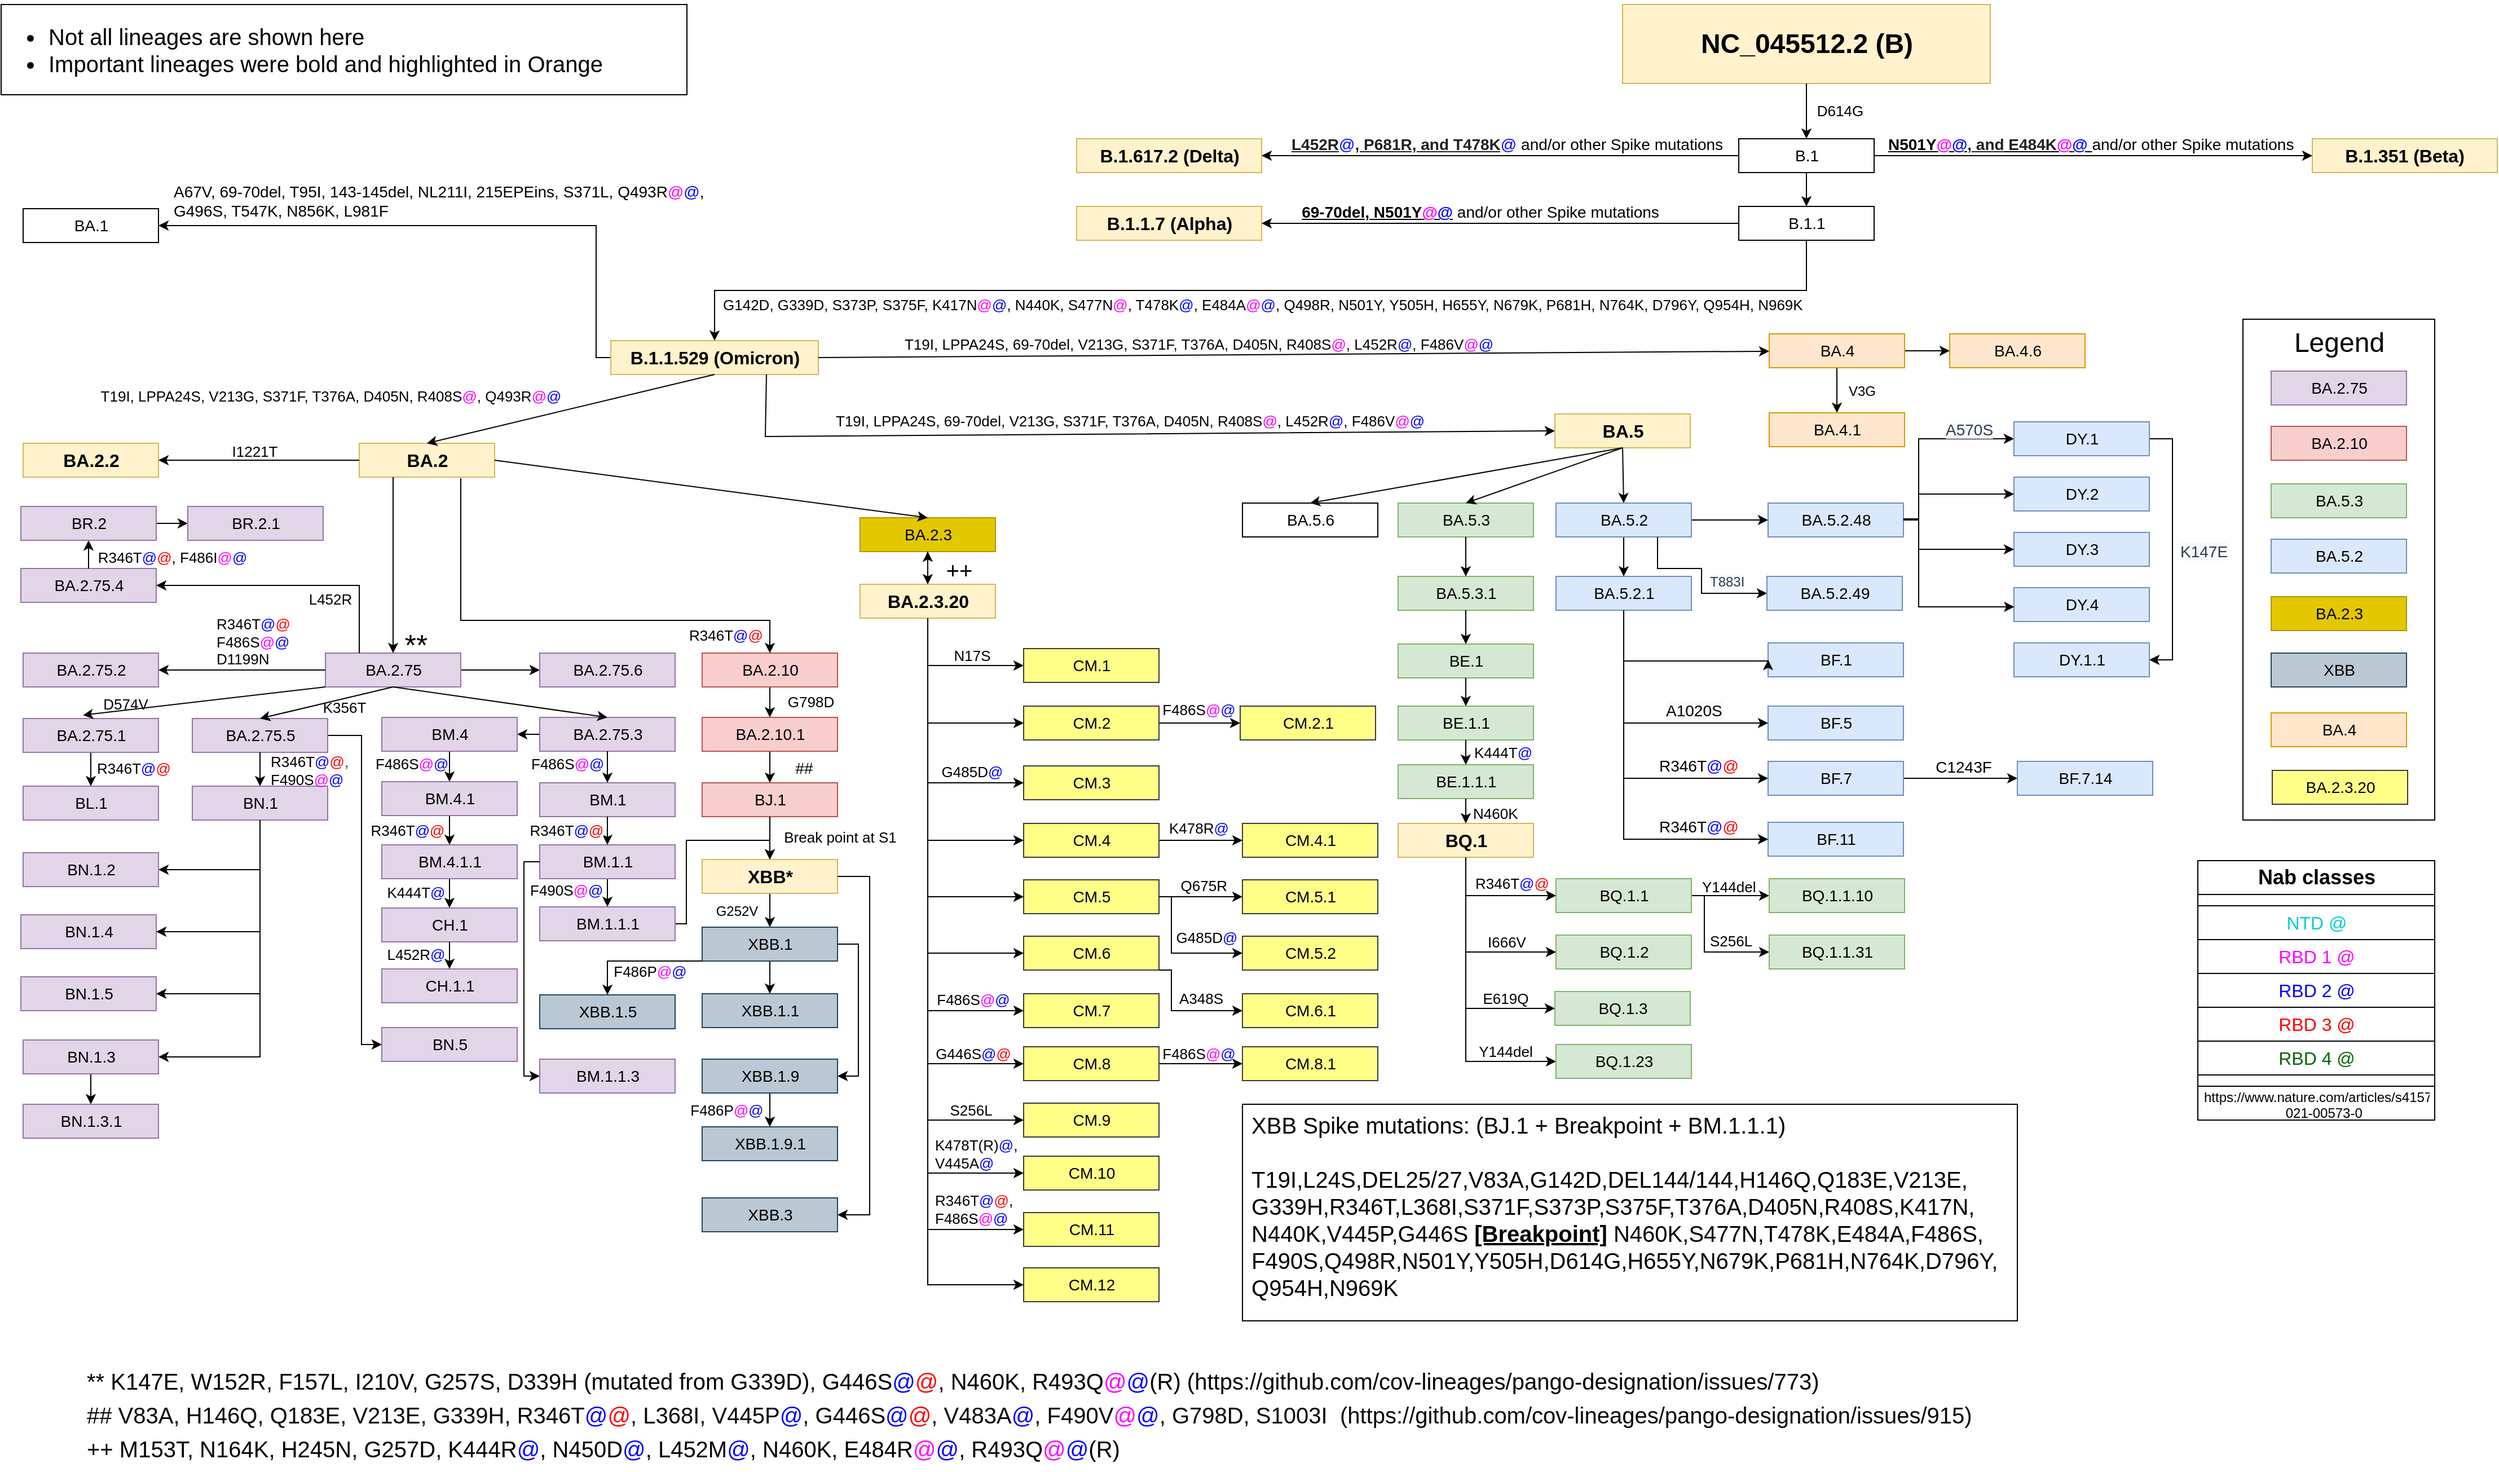 <mxfile version="21.2.9" type="github">
  <diagram name="Page-1" id="c6Tn2aXtACUbhyKwXEwi">
    <mxGraphModel dx="1434" dy="788" grid="1" gridSize="10" guides="1" tooltips="1" connect="1" arrows="1" fold="1" page="1" pageScale="1" pageWidth="850" pageHeight="1100" math="0" shadow="0">
      <root>
        <mxCell id="0" />
        <mxCell id="1" parent="0" />
        <mxCell id="Xy0spjIBbxIXqmK404P5-2" value="" style="edgeStyle=orthogonalEdgeStyle;rounded=0;orthogonalLoop=1;jettySize=auto;html=1;entryX=1;entryY=0.5;entryDx=0;entryDy=0;" edge="1" parent="1" source="Xy0spjIBbxIXqmK404P5-3" target="Xy0spjIBbxIXqmK404P5-4">
          <mxGeometry relative="1" as="geometry">
            <Array as="points">
              <mxPoint x="577.5" y="473" />
              <mxPoint x="577.5" y="356" />
            </Array>
          </mxGeometry>
        </mxCell>
        <mxCell id="Xy0spjIBbxIXqmK404P5-3" value="B.1.1.529 (Omicron)" style="rounded=0;whiteSpace=wrap;html=1;fillColor=#fff2cc;strokeColor=#d6b656;fontStyle=1;fontSize=16;fontFamily=Helvetica;" vertex="1" parent="1">
          <mxGeometry x="590.5" y="458" width="184" height="30" as="geometry" />
        </mxCell>
        <mxCell id="Xy0spjIBbxIXqmK404P5-4" value="BA.1" style="rounded=0;whiteSpace=wrap;html=1;fontFamily=Helvetica;fontSize=14;" vertex="1" parent="1">
          <mxGeometry x="69.5" y="341" width="120" height="30" as="geometry" />
        </mxCell>
        <mxCell id="Xy0spjIBbxIXqmK404P5-5" value="BA.2" style="rounded=0;whiteSpace=wrap;html=1;fillColor=#fff2cc;strokeColor=#d6b656;fontStyle=1;fontSize=16;fontFamily=Helvetica;" vertex="1" parent="1">
          <mxGeometry x="367.5" y="549" width="120" height="30" as="geometry" />
        </mxCell>
        <mxCell id="Xy0spjIBbxIXqmK404P5-6" value="" style="endArrow=classic;html=1;rounded=0;entryX=0.5;entryY=0;entryDx=0;entryDy=0;exitX=0.5;exitY=1;exitDx=0;exitDy=0;fontFamily=Helvetica;" edge="1" parent="1" source="Xy0spjIBbxIXqmK404P5-3" target="Xy0spjIBbxIXqmK404P5-5">
          <mxGeometry width="50" height="50" relative="1" as="geometry">
            <mxPoint x="600.833" y="528" as="sourcePoint" />
            <mxPoint x="374.167" y="588" as="targetPoint" />
          </mxGeometry>
        </mxCell>
        <mxCell id="Xy0spjIBbxIXqmK404P5-7" value="" style="edgeStyle=orthogonalEdgeStyle;rounded=0;orthogonalLoop=1;jettySize=auto;html=1;fontFamily=Helvetica;fontSize=18;fontColor=#000000;" edge="1" parent="1" source="Xy0spjIBbxIXqmK404P5-9" target="Xy0spjIBbxIXqmK404P5-124">
          <mxGeometry relative="1" as="geometry" />
        </mxCell>
        <mxCell id="Xy0spjIBbxIXqmK404P5-8" value="" style="edgeStyle=orthogonalEdgeStyle;rounded=0;orthogonalLoop=1;jettySize=auto;html=1;fontFamily=Helvetica;" edge="1" parent="1" source="Xy0spjIBbxIXqmK404P5-9" target="Xy0spjIBbxIXqmK404P5-131">
          <mxGeometry relative="1" as="geometry" />
        </mxCell>
        <mxCell id="Xy0spjIBbxIXqmK404P5-9" value="BA.4" style="rounded=0;whiteSpace=wrap;html=1;fillColor=#ffe6cc;strokeColor=#d79b00;fontFamily=Helvetica;fontSize=14;" vertex="1" parent="1">
          <mxGeometry x="1617.5" y="452" width="120" height="30" as="geometry" />
        </mxCell>
        <mxCell id="Xy0spjIBbxIXqmK404P5-10" value="" style="endArrow=classic;html=1;rounded=0;startArrow=none;exitX=1;exitY=0.5;exitDx=0;exitDy=0;fontFamily=Helvetica;" edge="1" parent="1" source="Xy0spjIBbxIXqmK404P5-3" target="Xy0spjIBbxIXqmK404P5-9">
          <mxGeometry width="50" height="50" relative="1" as="geometry">
            <mxPoint x="677.5" y="518" as="sourcePoint" />
            <mxPoint x="497.5" y="588" as="targetPoint" />
          </mxGeometry>
        </mxCell>
        <mxCell id="Xy0spjIBbxIXqmK404P5-11" value="BA.5" style="rounded=0;whiteSpace=wrap;html=1;fillColor=#fff2cc;strokeColor=#d6b656;fontStyle=1;fontSize=16;fontFamily=Helvetica;" vertex="1" parent="1">
          <mxGeometry x="1427.5" y="523" width="120" height="30" as="geometry" />
        </mxCell>
        <mxCell id="Xy0spjIBbxIXqmK404P5-12" value="" style="endArrow=classic;html=1;rounded=0;entryX=0;entryY=0.5;entryDx=0;entryDy=0;exitX=0.75;exitY=1;exitDx=0;exitDy=0;fontFamily=Helvetica;" edge="1" parent="1" source="Xy0spjIBbxIXqmK404P5-3" target="Xy0spjIBbxIXqmK404P5-11">
          <mxGeometry width="50" height="50" relative="1" as="geometry">
            <mxPoint x="727.5" y="483" as="sourcePoint" />
            <mxPoint x="667.5" y="588" as="targetPoint" />
            <Array as="points">
              <mxPoint x="727.5" y="543" />
            </Array>
          </mxGeometry>
        </mxCell>
        <mxCell id="Xy0spjIBbxIXqmK404P5-13" value="" style="edgeStyle=orthogonalEdgeStyle;rounded=0;orthogonalLoop=1;jettySize=auto;html=1;fontSize=20;fontColor=#000000;" edge="1" parent="1" source="Xy0spjIBbxIXqmK404P5-14" target="Xy0spjIBbxIXqmK404P5-229">
          <mxGeometry relative="1" as="geometry" />
        </mxCell>
        <mxCell id="Xy0spjIBbxIXqmK404P5-14" value="BA.2.75" style="rounded=0;whiteSpace=wrap;html=1;fillColor=#e1d5e7;strokeColor=#9673a6;fontFamily=Helvetica;fontSize=14;" vertex="1" parent="1">
          <mxGeometry x="337.5" y="735" width="120" height="30" as="geometry" />
        </mxCell>
        <mxCell id="Xy0spjIBbxIXqmK404P5-15" value="" style="endArrow=classic;html=1;rounded=0;entryX=0.5;entryY=0;entryDx=0;entryDy=0;startArrow=none;exitX=0.25;exitY=1;exitDx=0;exitDy=0;fontFamily=Helvetica;" edge="1" parent="1" source="Xy0spjIBbxIXqmK404P5-5" target="Xy0spjIBbxIXqmK404P5-14">
          <mxGeometry width="50" height="50" relative="1" as="geometry">
            <mxPoint x="397.5" y="455.0" as="sourcePoint" />
            <mxPoint x="527.5" y="434" as="targetPoint" />
          </mxGeometry>
        </mxCell>
        <mxCell id="Xy0spjIBbxIXqmK404P5-16" value="BA.2.2" style="rounded=0;whiteSpace=wrap;html=1;fontStyle=1;fontSize=16;fillColor=#fff2cc;strokeColor=#d6b656;fontFamily=Helvetica;" vertex="1" parent="1">
          <mxGeometry x="69.5" y="549" width="120" height="30" as="geometry" />
        </mxCell>
        <mxCell id="Xy0spjIBbxIXqmK404P5-17" value="" style="endArrow=classic;html=1;rounded=0;entryX=1;entryY=0.5;entryDx=0;entryDy=0;exitX=0;exitY=0.5;exitDx=0;exitDy=0;fontFamily=Helvetica;" edge="1" parent="1" source="Xy0spjIBbxIXqmK404P5-5" target="Xy0spjIBbxIXqmK404P5-16">
          <mxGeometry width="50" height="50" relative="1" as="geometry">
            <mxPoint x="527.5" y="588" as="sourcePoint" />
            <mxPoint x="347.5" y="648" as="targetPoint" />
          </mxGeometry>
        </mxCell>
        <mxCell id="Xy0spjIBbxIXqmK404P5-18" value="BA.2.3" style="rounded=0;whiteSpace=wrap;html=1;fillColor=#e3c800;fontColor=#000000;strokeColor=#B09500;fontFamily=Helvetica;fontSize=14;" vertex="1" parent="1">
          <mxGeometry x="811.5" y="615" width="120" height="30" as="geometry" />
        </mxCell>
        <mxCell id="Xy0spjIBbxIXqmK404P5-19" value="" style="endArrow=classic;html=1;rounded=0;entryX=0.5;entryY=0;entryDx=0;entryDy=0;exitX=1;exitY=0.5;exitDx=0;exitDy=0;fontFamily=Helvetica;" edge="1" parent="1" source="Xy0spjIBbxIXqmK404P5-5" target="Xy0spjIBbxIXqmK404P5-18">
          <mxGeometry width="50" height="50" relative="1" as="geometry">
            <mxPoint x="517.5" y="578" as="sourcePoint" />
            <mxPoint x="437.5" y="658" as="targetPoint" />
          </mxGeometry>
        </mxCell>
        <mxCell id="Xy0spjIBbxIXqmK404P5-20" value="" style="edgeStyle=orthogonalEdgeStyle;rounded=0;orthogonalLoop=1;jettySize=auto;html=1;fontSize=16;fontFamily=Helvetica;" edge="1" parent="1" source="Xy0spjIBbxIXqmK404P5-22" target="Xy0spjIBbxIXqmK404P5-69">
          <mxGeometry relative="1" as="geometry" />
        </mxCell>
        <mxCell id="Xy0spjIBbxIXqmK404P5-21" value="" style="edgeStyle=orthogonalEdgeStyle;rounded=0;orthogonalLoop=1;jettySize=auto;html=1;" edge="1" parent="1" source="Xy0spjIBbxIXqmK404P5-22" target="Xy0spjIBbxIXqmK404P5-251">
          <mxGeometry relative="1" as="geometry" />
        </mxCell>
        <mxCell id="Xy0spjIBbxIXqmK404P5-22" value="BA.5.2" style="rounded=0;whiteSpace=wrap;html=1;fillColor=#dae8fc;strokeColor=#6c8ebf;fontFamily=Helvetica;fontSize=14;" vertex="1" parent="1">
          <mxGeometry x="1428.5" y="602" width="120" height="30" as="geometry" />
        </mxCell>
        <mxCell id="Xy0spjIBbxIXqmK404P5-23" value="BA.5.3" style="rounded=0;whiteSpace=wrap;html=1;fillColor=#d5e8d4;strokeColor=#82b366;fontFamily=Helvetica;fontSize=14;" vertex="1" parent="1">
          <mxGeometry x="1288.5" y="602" width="120" height="30" as="geometry" />
        </mxCell>
        <mxCell id="Xy0spjIBbxIXqmK404P5-24" value="" style="endArrow=classic;html=1;rounded=0;entryX=0.5;entryY=0;entryDx=0;entryDy=0;exitX=0.5;exitY=1;exitDx=0;exitDy=0;fontFamily=Helvetica;" edge="1" parent="1" source="Xy0spjIBbxIXqmK404P5-11" target="Xy0spjIBbxIXqmK404P5-22">
          <mxGeometry width="50" height="50" relative="1" as="geometry">
            <mxPoint x="787.5" y="559" as="sourcePoint" />
            <mxPoint x="1668.5" y="640" as="targetPoint" />
          </mxGeometry>
        </mxCell>
        <mxCell id="Xy0spjIBbxIXqmK404P5-25" value="BA.5.6" style="rounded=0;whiteSpace=wrap;html=1;fontFamily=Helvetica;fontSize=14;" vertex="1" parent="1">
          <mxGeometry x="1150.5" y="602" width="120" height="30" as="geometry" />
        </mxCell>
        <mxCell id="Xy0spjIBbxIXqmK404P5-26" value="" style="endArrow=classic;html=1;rounded=0;entryX=0.5;entryY=0;entryDx=0;entryDy=0;exitX=0.5;exitY=1;exitDx=0;exitDy=0;fontFamily=Helvetica;" edge="1" parent="1" source="Xy0spjIBbxIXqmK404P5-11" target="Xy0spjIBbxIXqmK404P5-25">
          <mxGeometry width="50" height="50" relative="1" as="geometry">
            <mxPoint x="711.5" y="569" as="sourcePoint" />
            <mxPoint x="651.5" y="639" as="targetPoint" />
          </mxGeometry>
        </mxCell>
        <mxCell id="Xy0spjIBbxIXqmK404P5-27" value="BA.5.3.1" style="rounded=0;whiteSpace=wrap;html=1;fillColor=#d5e8d4;strokeColor=#82b366;fontFamily=Helvetica;fontSize=14;" vertex="1" parent="1">
          <mxGeometry x="1288.5" y="667" width="120" height="30" as="geometry" />
        </mxCell>
        <mxCell id="Xy0spjIBbxIXqmK404P5-28" value="" style="endArrow=classic;html=1;rounded=0;entryX=0.5;entryY=0;entryDx=0;entryDy=0;exitX=0.5;exitY=1;exitDx=0;exitDy=0;fontFamily=Helvetica;" edge="1" parent="1" source="Xy0spjIBbxIXqmK404P5-23" target="Xy0spjIBbxIXqmK404P5-27">
          <mxGeometry width="50" height="50" relative="1" as="geometry">
            <mxPoint x="1418.5" y="542" as="sourcePoint" />
            <mxPoint x="1358.5" y="612" as="targetPoint" />
          </mxGeometry>
        </mxCell>
        <mxCell id="Xy0spjIBbxIXqmK404P5-29" value="BE.1" style="rounded=0;whiteSpace=wrap;html=1;fillColor=#d5e8d4;strokeColor=#82b366;fontFamily=Helvetica;fontSize=14;" vertex="1" parent="1">
          <mxGeometry x="1288.5" y="727" width="120" height="30" as="geometry" />
        </mxCell>
        <mxCell id="Xy0spjIBbxIXqmK404P5-30" value="" style="endArrow=classic;html=1;rounded=0;entryX=0.5;entryY=0;entryDx=0;entryDy=0;exitX=0.5;exitY=1;exitDx=0;exitDy=0;fontFamily=Helvetica;" edge="1" parent="1" source="Xy0spjIBbxIXqmK404P5-27" target="Xy0spjIBbxIXqmK404P5-29">
          <mxGeometry width="50" height="50" relative="1" as="geometry">
            <mxPoint x="1358.5" y="617" as="sourcePoint" />
            <mxPoint x="1278.5" y="777" as="targetPoint" />
          </mxGeometry>
        </mxCell>
        <mxCell id="Xy0spjIBbxIXqmK404P5-31" value="BE.1.1" style="rounded=0;whiteSpace=wrap;html=1;fillColor=#d5e8d4;strokeColor=#82b366;fontFamily=Helvetica;fontSize=14;" vertex="1" parent="1">
          <mxGeometry x="1288.5" y="782" width="120" height="30" as="geometry" />
        </mxCell>
        <mxCell id="Xy0spjIBbxIXqmK404P5-32" value="" style="endArrow=classic;html=1;rounded=0;entryX=0.5;entryY=0;entryDx=0;entryDy=0;exitX=0.5;exitY=1;exitDx=0;exitDy=0;fontFamily=Helvetica;" edge="1" parent="1" source="Xy0spjIBbxIXqmK404P5-29" target="Xy0spjIBbxIXqmK404P5-31">
          <mxGeometry width="50" height="50" relative="1" as="geometry">
            <mxPoint x="1300.5" y="807" as="sourcePoint" />
            <mxPoint x="1310.5" y="787" as="targetPoint" />
          </mxGeometry>
        </mxCell>
        <mxCell id="Xy0spjIBbxIXqmK404P5-33" value="BE.1.1.1" style="rounded=0;whiteSpace=wrap;html=1;fillColor=#d5e8d4;strokeColor=#82b366;fontFamily=Helvetica;fontSize=14;" vertex="1" parent="1">
          <mxGeometry x="1288.5" y="834" width="120" height="30" as="geometry" />
        </mxCell>
        <object label="" Spike="K444T" id="Xy0spjIBbxIXqmK404P5-34">
          <mxCell style="endArrow=classic;html=1;rounded=0;entryX=0.5;entryY=0;entryDx=0;entryDy=0;exitX=0.5;exitY=1;exitDx=0;exitDy=0;fontFamily=Helvetica;fontSize=13;" edge="1" parent="1" source="Xy0spjIBbxIXqmK404P5-31" target="Xy0spjIBbxIXqmK404P5-33">
            <mxGeometry width="50" height="50" relative="1" as="geometry">
              <mxPoint x="1288.5" y="817" as="sourcePoint" />
              <mxPoint x="1248.5" y="887" as="targetPoint" />
            </mxGeometry>
          </mxCell>
        </object>
        <mxCell id="Xy0spjIBbxIXqmK404P5-35" value="" style="edgeStyle=orthogonalEdgeStyle;rounded=0;orthogonalLoop=1;jettySize=auto;html=1;entryX=0;entryY=0.5;entryDx=0;entryDy=0;fontSize=13;exitX=0.5;exitY=1;exitDx=0;exitDy=0;" edge="1" parent="1" source="Xy0spjIBbxIXqmK404P5-36" target="Xy0spjIBbxIXqmK404P5-151">
          <mxGeometry relative="1" as="geometry">
            <mxPoint x="1490.559" y="969.0" as="targetPoint" />
          </mxGeometry>
        </mxCell>
        <mxCell id="Xy0spjIBbxIXqmK404P5-36" value="BQ.1" style="rounded=0;whiteSpace=wrap;html=1;fillColor=#fff2cc;strokeColor=#d6b656;fontStyle=1;fontSize=16;fontFamily=Helvetica;" vertex="1" parent="1">
          <mxGeometry x="1288.5" y="886" width="120" height="30" as="geometry" />
        </mxCell>
        <mxCell id="Xy0spjIBbxIXqmK404P5-37" value="" style="endArrow=classic;html=1;rounded=0;entryX=0.5;entryY=0;entryDx=0;entryDy=0;exitX=0.5;exitY=1;exitDx=0;exitDy=0;fontFamily=Helvetica;fontSize=13;" edge="1" parent="1" source="Xy0spjIBbxIXqmK404P5-33" target="Xy0spjIBbxIXqmK404P5-36">
          <mxGeometry width="50" height="50" relative="1" as="geometry">
            <mxPoint x="1248.5" y="919" as="sourcePoint" />
            <mxPoint x="1208.5" y="989" as="targetPoint" />
          </mxGeometry>
        </mxCell>
        <mxCell id="Xy0spjIBbxIXqmK404P5-38" value="" style="edgeStyle=orthogonalEdgeStyle;rounded=0;orthogonalLoop=1;jettySize=auto;html=1;fontSize=13;entryX=0;entryY=0.5;entryDx=0;entryDy=0;exitX=1;exitY=0.5;exitDx=0;exitDy=0;" edge="1" parent="1" source="Xy0spjIBbxIXqmK404P5-40" target="Xy0spjIBbxIXqmK404P5-153">
          <mxGeometry relative="1" as="geometry">
            <mxPoint x="1348.567" y="963" as="targetPoint" />
          </mxGeometry>
        </mxCell>
        <mxCell id="Xy0spjIBbxIXqmK404P5-39" value="" style="edgeStyle=orthogonalEdgeStyle;rounded=0;orthogonalLoop=1;jettySize=auto;html=1;fontSize=14;fontColor=#000000;entryX=0;entryY=0.5;entryDx=0;entryDy=0;" edge="1" parent="1" source="Xy0spjIBbxIXqmK404P5-40" target="Xy0spjIBbxIXqmK404P5-282">
          <mxGeometry relative="1" as="geometry">
            <Array as="points">
              <mxPoint x="1560" y="950" />
              <mxPoint x="1560" y="1000" />
            </Array>
          </mxGeometry>
        </mxCell>
        <mxCell id="Xy0spjIBbxIXqmK404P5-40" value="BQ.1.1" style="rounded=0;whiteSpace=wrap;html=1;fillColor=#d5e8d4;strokeColor=#82b366;fontFamily=Helvetica;fontSize=14;" vertex="1" parent="1">
          <mxGeometry x="1428.5" y="935" width="120" height="30" as="geometry" />
        </mxCell>
        <mxCell id="Xy0spjIBbxIXqmK404P5-41" value="" style="endArrow=classic;html=1;rounded=0;exitX=0.5;exitY=1;exitDx=0;exitDy=0;fontFamily=Helvetica;entryX=0.5;entryY=0;entryDx=0;entryDy=0;" edge="1" parent="1" source="Xy0spjIBbxIXqmK404P5-18" target="Xy0spjIBbxIXqmK404P5-174">
          <mxGeometry width="50" height="50" relative="1" as="geometry">
            <mxPoint x="1473.5" y="642" as="sourcePoint" />
            <mxPoint x="1219.5" y="667" as="targetPoint" />
          </mxGeometry>
        </mxCell>
        <mxCell id="Xy0spjIBbxIXqmK404P5-42" value="" style="edgeStyle=orthogonalEdgeStyle;rounded=0;orthogonalLoop=1;jettySize=auto;html=1;fontSize=16;fontFamily=Helvetica;" edge="1" parent="1" source="Xy0spjIBbxIXqmK404P5-43" target="Xy0spjIBbxIXqmK404P5-51">
          <mxGeometry relative="1" as="geometry" />
        </mxCell>
        <mxCell id="Xy0spjIBbxIXqmK404P5-43" value="BA.2.75.1" style="rounded=0;whiteSpace=wrap;html=1;fillColor=#e1d5e7;strokeColor=#9673a6;fontFamily=Helvetica;fontSize=14;" vertex="1" parent="1">
          <mxGeometry x="69.5" y="793" width="120" height="30" as="geometry" />
        </mxCell>
        <mxCell id="Xy0spjIBbxIXqmK404P5-44" value="" style="edgeStyle=orthogonalEdgeStyle;rounded=0;orthogonalLoop=1;jettySize=auto;html=1;fontFamily=Helvetica;fontSize=12;fontColor=#000000;entryX=0;entryY=0.5;entryDx=0;entryDy=0;" edge="1" parent="1" source="Xy0spjIBbxIXqmK404P5-45" target="Xy0spjIBbxIXqmK404P5-110">
          <mxGeometry relative="1" as="geometry">
            <Array as="points">
              <mxPoint x="369.5" y="808" />
              <mxPoint x="369.5" y="1082" />
            </Array>
            <mxPoint x="339.5" y="1034" as="targetPoint" />
          </mxGeometry>
        </mxCell>
        <mxCell id="Xy0spjIBbxIXqmK404P5-45" value="BA.2.75.5" style="rounded=0;whiteSpace=wrap;html=1;fillColor=#e1d5e7;strokeColor=#9673a6;fontFamily=Helvetica;fontSize=14;" vertex="1" parent="1">
          <mxGeometry x="219.5" y="793" width="120" height="30" as="geometry" />
        </mxCell>
        <mxCell id="Xy0spjIBbxIXqmK404P5-46" value="" style="endArrow=classic;html=1;rounded=0;entryX=0.5;entryY=0;entryDx=0;entryDy=0;startArrow=none;fontFamily=Helvetica;" edge="1" parent="1" target="Xy0spjIBbxIXqmK404P5-45">
          <mxGeometry width="50" height="50" relative="1" as="geometry">
            <mxPoint x="397.5" y="765" as="sourcePoint" />
            <mxPoint x="577.5" y="840" as="targetPoint" />
          </mxGeometry>
        </mxCell>
        <mxCell id="Xy0spjIBbxIXqmK404P5-47" value="" style="endArrow=classic;html=1;rounded=0;exitX=0;exitY=1;exitDx=0;exitDy=0;entryX=0.442;entryY=-0.1;entryDx=0;entryDy=0;entryPerimeter=0;fontFamily=Helvetica;" edge="1" parent="1" source="Xy0spjIBbxIXqmK404P5-14" target="Xy0spjIBbxIXqmK404P5-43">
          <mxGeometry width="50" height="50" relative="1" as="geometry">
            <mxPoint x="587.5" y="780" as="sourcePoint" />
            <mxPoint x="587.5" y="850" as="targetPoint" />
          </mxGeometry>
        </mxCell>
        <mxCell id="Xy0spjIBbxIXqmK404P5-48" value="" style="endArrow=classic;html=1;rounded=0;exitX=0.5;exitY=1;exitDx=0;exitDy=0;entryX=0.5;entryY=0;entryDx=0;entryDy=0;fontFamily=Helvetica;" edge="1" parent="1" source="Xy0spjIBbxIXqmK404P5-45" target="Xy0spjIBbxIXqmK404P5-53">
          <mxGeometry width="50" height="50" relative="1" as="geometry">
            <mxPoint x="289.5" y="733" as="sourcePoint" />
            <mxPoint x="319.5" y="843" as="targetPoint" />
          </mxGeometry>
        </mxCell>
        <mxCell id="Xy0spjIBbxIXqmK404P5-49" value="" style="edgeStyle=orthogonalEdgeStyle;rounded=0;orthogonalLoop=1;jettySize=auto;html=1;fontFamily=Helvetica;" edge="1" parent="1" source="Xy0spjIBbxIXqmK404P5-50" target="Xy0spjIBbxIXqmK404P5-55">
          <mxGeometry relative="1" as="geometry" />
        </mxCell>
        <mxCell id="Xy0spjIBbxIXqmK404P5-50" value="BA.2.10" style="rounded=0;whiteSpace=wrap;html=1;fillColor=#f8cecc;strokeColor=#b85450;fontFamily=Helvetica;fontSize=14;" vertex="1" parent="1">
          <mxGeometry x="671.5" y="735" width="120" height="30" as="geometry" />
        </mxCell>
        <mxCell id="Xy0spjIBbxIXqmK404P5-51" value="BL.1" style="rounded=0;whiteSpace=wrap;html=1;fillColor=#e1d5e7;strokeColor=#9673a6;fontFamily=Helvetica;fontSize=14;" vertex="1" parent="1">
          <mxGeometry x="69.5" y="853" width="120" height="30" as="geometry" />
        </mxCell>
        <mxCell id="Xy0spjIBbxIXqmK404P5-52" value="" style="edgeStyle=orthogonalEdgeStyle;rounded=0;orthogonalLoop=1;jettySize=auto;html=1;fontFamily=Helvetica;fontSize=14;fontColor=#000000;exitX=0.5;exitY=1;exitDx=0;exitDy=0;entryX=1;entryY=0.5;entryDx=0;entryDy=0;" edge="1" parent="1" source="Xy0spjIBbxIXqmK404P5-53" target="Xy0spjIBbxIXqmK404P5-71">
          <mxGeometry relative="1" as="geometry" />
        </mxCell>
        <mxCell id="Xy0spjIBbxIXqmK404P5-53" value="BN.1" style="rounded=0;whiteSpace=wrap;html=1;fillColor=#e1d5e7;strokeColor=#9673a6;fontFamily=Helvetica;fontSize=14;" vertex="1" parent="1">
          <mxGeometry x="219.5" y="853" width="120" height="30" as="geometry" />
        </mxCell>
        <mxCell id="Xy0spjIBbxIXqmK404P5-54" value="" style="edgeStyle=orthogonalEdgeStyle;rounded=0;orthogonalLoop=1;jettySize=auto;html=1;fontFamily=Helvetica;" edge="1" parent="1" source="Xy0spjIBbxIXqmK404P5-55" target="Xy0spjIBbxIXqmK404P5-56">
          <mxGeometry relative="1" as="geometry" />
        </mxCell>
        <mxCell id="Xy0spjIBbxIXqmK404P5-55" value="BA.2.10.1" style="rounded=0;whiteSpace=wrap;html=1;fillColor=#f8cecc;strokeColor=#b85450;fontFamily=Helvetica;fontSize=14;" vertex="1" parent="1">
          <mxGeometry x="671.5" y="792" width="120" height="30" as="geometry" />
        </mxCell>
        <mxCell id="Xy0spjIBbxIXqmK404P5-56" value="BJ.1" style="rounded=0;whiteSpace=wrap;html=1;fillColor=#f8cecc;strokeColor=#b85450;fontFamily=Helvetica;fontSize=14;" vertex="1" parent="1">
          <mxGeometry x="671.5" y="850" width="120" height="30" as="geometry" />
        </mxCell>
        <mxCell id="Xy0spjIBbxIXqmK404P5-57" value="" style="edgeStyle=orthogonalEdgeStyle;rounded=0;orthogonalLoop=1;jettySize=auto;html=1;fontFamily=Helvetica;fontSize=14;fontColor=#000000;entryX=0.5;entryY=0;entryDx=0;entryDy=0;" edge="1" parent="1" source="Xy0spjIBbxIXqmK404P5-58" target="Xy0spjIBbxIXqmK404P5-113">
          <mxGeometry relative="1" as="geometry">
            <Array as="points">
              <mxPoint x="731.5" y="969" />
              <mxPoint x="731.5" y="969" />
            </Array>
          </mxGeometry>
        </mxCell>
        <mxCell id="Xy0spjIBbxIXqmK404P5-58" value="XBB*" style="rounded=0;whiteSpace=wrap;html=1;fillColor=#fff2cc;strokeColor=#d6b656;fontStyle=1;fontSize=16;fontFamily=Helvetica;" vertex="1" parent="1">
          <mxGeometry x="671.5" y="918" width="120" height="30" as="geometry" />
        </mxCell>
        <mxCell id="Xy0spjIBbxIXqmK404P5-59" value="" style="edgeStyle=orthogonalEdgeStyle;rounded=0;orthogonalLoop=1;jettySize=auto;html=1;exitX=1;exitY=0.5;exitDx=0;exitDy=0;entryX=0.5;entryY=0;entryDx=0;entryDy=0;fontFamily=Helvetica;" edge="1" parent="1" source="Xy0spjIBbxIXqmK404P5-119" target="Xy0spjIBbxIXqmK404P5-58">
          <mxGeometry relative="1" as="geometry">
            <mxPoint x="587.5" y="869.0" as="sourcePoint" />
            <mxPoint x="727.5" y="918" as="targetPoint" />
            <Array as="points">
              <mxPoint x="657.5" y="975" />
              <mxPoint x="657.5" y="901" />
              <mxPoint x="731.5" y="901" />
            </Array>
          </mxGeometry>
        </mxCell>
        <mxCell id="Xy0spjIBbxIXqmK404P5-60" value="" style="edgeStyle=orthogonalEdgeStyle;rounded=0;orthogonalLoop=1;jettySize=auto;html=1;exitX=0.5;exitY=1;exitDx=0;exitDy=0;entryX=0.5;entryY=0;entryDx=0;entryDy=0;fontFamily=Helvetica;" edge="1" parent="1" source="Xy0spjIBbxIXqmK404P5-56" target="Xy0spjIBbxIXqmK404P5-58">
          <mxGeometry relative="1" as="geometry">
            <mxPoint x="741.5" y="797.0" as="sourcePoint" />
            <mxPoint x="741.5" y="863" as="targetPoint" />
          </mxGeometry>
        </mxCell>
        <mxCell id="Xy0spjIBbxIXqmK404P5-61" value="B.1.617.2 (Delta)" style="rounded=0;whiteSpace=wrap;html=1;fillColor=#fff2cc;strokeColor=#d6b656;fontStyle=1;fontSize=16;fontFamily=Helvetica;" vertex="1" parent="1">
          <mxGeometry x="1003.5" y="279" width="164" height="30" as="geometry" />
        </mxCell>
        <mxCell id="Xy0spjIBbxIXqmK404P5-62" value="NC_045512.2 (B)" style="rounded=0;whiteSpace=wrap;html=1;fillColor=#fff2cc;strokeColor=#d6b656;fontStyle=1;fontSize=24;fontFamily=Helvetica;" vertex="1" parent="1">
          <mxGeometry x="1487.5" y="160" width="326" height="70" as="geometry" />
        </mxCell>
        <mxCell id="Xy0spjIBbxIXqmK404P5-63" value="" style="endArrow=classic;html=1;rounded=0;exitX=0;exitY=0.5;exitDx=0;exitDy=0;entryX=1;entryY=0.5;entryDx=0;entryDy=0;startArrow=none;fontFamily=Helvetica;" edge="1" parent="1" source="Xy0spjIBbxIXqmK404P5-65" target="Xy0spjIBbxIXqmK404P5-61">
          <mxGeometry width="50" height="50" relative="1" as="geometry">
            <mxPoint x="1582.5" y="294" as="sourcePoint" />
            <mxPoint x="1868.5" y="304" as="targetPoint" />
            <Array as="points" />
          </mxGeometry>
        </mxCell>
        <mxCell id="Xy0spjIBbxIXqmK404P5-64" value="" style="edgeStyle=orthogonalEdgeStyle;rounded=0;orthogonalLoop=1;jettySize=auto;html=1;fontFamily=Helvetica;fontSize=18;fontColor=#000000;" edge="1" parent="1" source="Xy0spjIBbxIXqmK404P5-65" target="Xy0spjIBbxIXqmK404P5-127">
          <mxGeometry relative="1" as="geometry" />
        </mxCell>
        <mxCell id="Xy0spjIBbxIXqmK404P5-65" value="B.1" style="rounded=0;whiteSpace=wrap;html=1;fontFamily=Helvetica;fontSize=14;" vertex="1" parent="1">
          <mxGeometry x="1590.5" y="279" width="120" height="30" as="geometry" />
        </mxCell>
        <mxCell id="Xy0spjIBbxIXqmK404P5-66" value="" style="endArrow=classic;html=1;rounded=0;exitX=0.5;exitY=1;exitDx=0;exitDy=0;fontFamily=Helvetica;" edge="1" parent="1" source="Xy0spjIBbxIXqmK404P5-62" target="Xy0spjIBbxIXqmK404P5-65">
          <mxGeometry width="50" height="50" relative="1" as="geometry">
            <mxPoint x="1660.5" y="206" as="sourcePoint" />
            <mxPoint x="1508.5" y="296.0" as="targetPoint" />
          </mxGeometry>
        </mxCell>
        <mxCell id="Xy0spjIBbxIXqmK404P5-67" value="&lt;div style=&quot;font-size: 20px;&quot;&gt;&lt;ul style=&quot;font-size: 20px;&quot;&gt;&lt;li style=&quot;font-size: 20px;&quot;&gt;&lt;span style=&quot;background-color: initial; font-size: 20px;&quot;&gt;Not all lineages are shown here&lt;/span&gt;&lt;/li&gt;&lt;li style=&quot;font-size: 20px;&quot;&gt;&lt;span style=&quot;background-color: initial; font-size: 20px;&quot;&gt;Important lineages were bold and highlighted in Orange&lt;/span&gt;&lt;/li&gt;&lt;/ul&gt;&lt;/div&gt;" style="html=1;whiteSpace=wrap;container=1;recursiveResize=0;collapsible=0;fontSize=20;align=left;fontFamily=Helvetica;" vertex="1" parent="1">
          <mxGeometry x="50" y="160" width="608" height="80" as="geometry" />
        </mxCell>
        <mxCell id="Xy0spjIBbxIXqmK404P5-68" value="" style="edgeStyle=orthogonalEdgeStyle;rounded=0;orthogonalLoop=1;jettySize=auto;html=1;fontFamily=Helvetica;fontSize=18;fontColor=#000000;exitX=0.5;exitY=1;exitDx=0;exitDy=0;entryX=0;entryY=0.5;entryDx=0;entryDy=0;" edge="1" parent="1" source="Xy0spjIBbxIXqmK404P5-69" target="Xy0spjIBbxIXqmK404P5-130">
          <mxGeometry relative="1" as="geometry">
            <mxPoint x="1488.567" y="751" as="sourcePoint" />
          </mxGeometry>
        </mxCell>
        <mxCell id="Xy0spjIBbxIXqmK404P5-69" value="BA.5.2.1" style="rounded=0;whiteSpace=wrap;html=1;fillColor=#dae8fc;strokeColor=#6c8ebf;fontFamily=Helvetica;fontSize=14;" vertex="1" parent="1">
          <mxGeometry x="1428.5" y="667" width="120" height="30" as="geometry" />
        </mxCell>
        <mxCell id="Xy0spjIBbxIXqmK404P5-70" value="BF.1" style="rounded=0;whiteSpace=wrap;html=1;fillColor=#dae8fc;strokeColor=#6c8ebf;fontFamily=Helvetica;fontSize=14;" vertex="1" parent="1">
          <mxGeometry x="1616.5" y="726" width="120" height="30" as="geometry" />
        </mxCell>
        <mxCell id="Xy0spjIBbxIXqmK404P5-71" value="BN.1.2" style="rounded=0;whiteSpace=wrap;html=1;fillColor=#e1d5e7;strokeColor=#9673a6;fontFamily=Helvetica;fontSize=14;" vertex="1" parent="1">
          <mxGeometry x="69.5" y="912" width="120" height="30" as="geometry" />
        </mxCell>
        <mxCell id="Xy0spjIBbxIXqmK404P5-72" value="K444T&lt;font color=&quot;#0000ff&quot; style=&quot;font-size: 13px;&quot;&gt;@&lt;/font&gt;" style="text;html=1;strokeColor=none;fillColor=none;align=left;verticalAlign=middle;whiteSpace=wrap;rounded=0;fontSize=13;fontFamily=Helvetica;" vertex="1" parent="1">
          <mxGeometry x="1353.5" y="813" width="60" height="20" as="geometry" />
        </mxCell>
        <mxCell id="Xy0spjIBbxIXqmK404P5-73" value="N460K" style="text;html=1;strokeColor=none;fillColor=none;align=left;verticalAlign=middle;whiteSpace=wrap;rounded=0;fontSize=13;fontFamily=Helvetica;" vertex="1" parent="1">
          <mxGeometry x="1352.5" y="867" width="60" height="20" as="geometry" />
        </mxCell>
        <mxCell id="Xy0spjIBbxIXqmK404P5-74" value="R346T&lt;font color=&quot;#0000ff&quot; style=&quot;font-size: 13px;&quot;&gt;@&lt;/font&gt;&lt;font color=&quot;#ff0000&quot; style=&quot;font-size: 13px;&quot;&gt;@&lt;/font&gt;" style="text;html=1;strokeColor=none;fillColor=none;align=left;verticalAlign=middle;whiteSpace=wrap;rounded=0;fontSize=13;fontFamily=Helvetica;" vertex="1" parent="1">
          <mxGeometry x="1354.5" y="929" width="60" height="20" as="geometry" />
        </mxCell>
        <mxCell id="Xy0spjIBbxIXqmK404P5-75" value="I1221T" style="text;html=1;strokeColor=none;fillColor=none;align=center;verticalAlign=middle;whiteSpace=wrap;rounded=0;fontSize=13;fontFamily=Helvetica;" vertex="1" parent="1">
          <mxGeometry x="244.5" y="546" width="60" height="20" as="geometry" />
        </mxCell>
        <mxCell id="Xy0spjIBbxIXqmK404P5-76" value="&lt;font style=&quot;font-size: 26px;&quot;&gt;**&lt;/font&gt;" style="text;html=1;strokeColor=none;fillColor=none;align=center;verticalAlign=middle;whiteSpace=wrap;rounded=0;fontSize=26;fontFamily=Helvetica;" vertex="1" parent="1">
          <mxGeometry x="387.5" y="718" width="60" height="20" as="geometry" />
        </mxCell>
        <mxCell id="Xy0spjIBbxIXqmK404P5-77" value="G798D" style="text;html=1;strokeColor=none;fillColor=none;align=center;verticalAlign=middle;whiteSpace=wrap;rounded=0;fontSize=13;fontFamily=Helvetica;" vertex="1" parent="1">
          <mxGeometry x="737.5" y="768" width="60" height="20" as="geometry" />
        </mxCell>
        <mxCell id="Xy0spjIBbxIXqmK404P5-78" value="&lt;span style=&quot;font-size: 20px;&quot;&gt;&lt;font color=&quot;#070708&quot; style=&quot;font-size: 20px;&quot;&gt;## V83A, H146Q, Q183E, V213E, G339H, R346T&lt;/font&gt;&lt;/span&gt;&lt;span style=&quot;color: rgb(0, 0, 255); font-size: 20px;&quot;&gt;@&lt;/span&gt;&lt;span style=&quot;font-size: 20px;&quot;&gt;&lt;font color=&quot;#ff0000&quot; style=&quot;font-size: 20px;&quot;&gt;@&lt;/font&gt;&lt;/span&gt;&lt;span style=&quot;font-size: 20px;&quot;&gt;&lt;font color=&quot;#070708&quot; style=&quot;font-size: 20px;&quot;&gt;, L368I, V445P&lt;/font&gt;&lt;/span&gt;&lt;span style=&quot;color: rgb(0, 0, 255); font-size: 20px;&quot;&gt;@&lt;/span&gt;&lt;span style=&quot;font-size: 20px;&quot;&gt;&lt;font color=&quot;#070708&quot; style=&quot;font-size: 20px;&quot;&gt;, G446S&lt;/font&gt;&lt;/span&gt;&lt;span style=&quot;border-color: var(--border-color); color: rgb(0, 0, 255); font-size: 20px;&quot;&gt;@&lt;/span&gt;&lt;span style=&quot;border-color: var(--border-color); font-size: 20px;&quot;&gt;&lt;font style=&quot;border-color: var(--border-color); font-size: 20px;&quot; color=&quot;#ff0000&quot;&gt;@&lt;/font&gt;&lt;/span&gt;&lt;span style=&quot;font-size: 20px;&quot;&gt;&lt;font color=&quot;#070708&quot; style=&quot;font-size: 20px;&quot;&gt;, V483A&lt;/font&gt;&lt;/span&gt;&lt;span style=&quot;color: rgb(0, 0, 255); font-size: 20px;&quot;&gt;@&lt;/span&gt;&lt;span style=&quot;font-size: 20px;&quot;&gt;&lt;font color=&quot;#070708&quot; style=&quot;font-size: 20px;&quot;&gt;, F490V&lt;/font&gt;&lt;font color=&quot;#ff00ff&quot; style=&quot;font-size: 20px;&quot;&gt;@&lt;/font&gt;&lt;font color=&quot;#0000ff&quot; style=&quot;font-size: 20px;&quot;&gt;@&lt;/font&gt;&lt;/span&gt;&lt;span style=&quot;color: rgb(7, 7, 8); font-size: 20px;&quot;&gt;, G798D, S1003I&amp;nbsp; &lt;/span&gt;&lt;font style=&quot;font-size: 20px;&quot; color=&quot;#070708&quot;&gt;(&lt;/font&gt;&lt;font color=&quot;#070708&quot; style=&quot;font-size: 20px;&quot;&gt;&lt;font style=&quot;font-size: 20px;&quot;&gt;https://github.com/cov-lineages/pango-designation/issues/915)&lt;/font&gt;&lt;br style=&quot;font-size: 20px;&quot;&gt;&lt;/font&gt;" style="text;html=1;align=left;verticalAlign=middle;resizable=0;points=[];autosize=1;strokeColor=none;fillColor=none;fontSize=20;fontFamily=Helvetica;" vertex="1" parent="1">
          <mxGeometry x="123.5" y="1390" width="1690" height="40" as="geometry" />
        </mxCell>
        <mxCell id="Xy0spjIBbxIXqmK404P5-79" value="&lt;font style=&quot;font-size: 14px;&quot;&gt;##&lt;/font&gt;" style="text;html=1;strokeColor=none;fillColor=none;align=center;verticalAlign=middle;whiteSpace=wrap;rounded=0;fontSize=14;fontFamily=Helvetica;" vertex="1" parent="1">
          <mxGeometry x="731.5" y="827" width="60" height="20" as="geometry" />
        </mxCell>
        <mxCell id="Xy0spjIBbxIXqmK404P5-80" value="&lt;font style=&quot;font-size: 20px;&quot; color=&quot;#000000&quot;&gt;** K147E, W152R, F157L, I210V, G257S, D339H (mutated from G339D), G446S&lt;/font&gt;&lt;span style=&quot;border-color: var(--border-color); color: rgb(0, 0, 255); font-size: 20px;&quot;&gt;@&lt;/span&gt;&lt;span style=&quot;border-color: var(--border-color); color: rgb(0, 0, 0); font-size: 20px;&quot;&gt;&lt;font style=&quot;border-color: var(--border-color); font-size: 20px;&quot; color=&quot;#ff0000&quot;&gt;@&lt;/font&gt;&lt;/span&gt;&lt;font style=&quot;font-size: 20px;&quot; color=&quot;#000000&quot;&gt;, N460K, R493Q&lt;/font&gt;&lt;font style=&quot;border-color: var(--border-color); font-size: 20px;&quot; color=&quot;#ff00ff&quot;&gt;@&lt;/font&gt;&lt;font style=&quot;border-color: var(--border-color); font-size: 20px;&quot; color=&quot;#0000ff&quot;&gt;@&lt;/font&gt;&lt;font style=&quot;font-size: 20px;&quot; color=&quot;#000000&quot;&gt;(R) &lt;/font&gt;&lt;font style=&quot;font-size: 20px;&quot; color=&quot;#000000&quot;&gt;(https://github.com/cov-lineages/pango-designation/issues/773)&lt;/font&gt;" style="text;html=1;align=left;verticalAlign=middle;resizable=0;points=[];autosize=1;strokeColor=none;fillColor=none;fontSize=20;fontColor=#070708;fontFamily=Helvetica;" vertex="1" parent="1">
          <mxGeometry x="123.5" y="1360" width="1560" height="40" as="geometry" />
        </mxCell>
        <mxCell id="Xy0spjIBbxIXqmK404P5-81" value="Break point at S1" style="text;html=1;strokeColor=none;fillColor=none;align=center;verticalAlign=middle;whiteSpace=wrap;rounded=0;fontSize=13;fontFamily=Helvetica;" vertex="1" parent="1">
          <mxGeometry x="738.5" y="888" width="110" height="20" as="geometry" />
        </mxCell>
        <mxCell id="Xy0spjIBbxIXqmK404P5-82" value="&lt;span style=&quot;text-align: left; font-size: 13px;&quot;&gt;D574V&lt;/span&gt;" style="text;html=1;align=center;verticalAlign=middle;resizable=0;points=[];autosize=1;strokeColor=none;fillColor=none;fontSize=13;fontColor=#000000;fontFamily=Helvetica;" vertex="1" parent="1">
          <mxGeometry x="129.5" y="765" width="60" height="30" as="geometry" />
        </mxCell>
        <mxCell id="Xy0spjIBbxIXqmK404P5-83" value="&lt;span style=&quot;color: rgb(44, 62, 80); font-size: 13px; font-style: normal; font-variant-ligatures: normal; font-variant-caps: normal; font-weight: 400; letter-spacing: normal; orphans: 2; text-align: left; text-indent: 0px; text-transform: none; widows: 2; word-spacing: 0px; -webkit-text-stroke-width: 0px; text-decoration-thickness: initial; text-decoration-style: initial; text-decoration-color: initial; float: none; display: inline !important;&quot;&gt;&lt;span style=&quot;background-color: rgb(251, 251, 251); color: rgb(0, 0, 0); font-size: 13px;&quot;&gt;R346T&lt;/span&gt;&lt;font style=&quot;background-color: rgb(251, 251, 251); border-color: var(--border-color); font-size: 13px;&quot; color=&quot;#0000ff&quot;&gt;@&lt;/font&gt;&lt;font style=&quot;background-color: rgb(251, 251, 251); border-color: var(--border-color); font-size: 13px;&quot; color=&quot;#ff0000&quot;&gt;@&lt;/font&gt;&lt;span style=&quot;background-color: rgb(248, 249, 250); font-size: 13px;&quot;&gt;,&lt;br style=&quot;font-size: 13px;&quot;&gt;&lt;/span&gt;&lt;/span&gt;F490S&lt;span style=&quot;font-size: 13px;&quot;&gt;&lt;font color=&quot;#ff00ff&quot; style=&quot;font-size: 13px;&quot;&gt;@&lt;/font&gt;&lt;/span&gt;&lt;span style=&quot;font-size: 13px;&quot;&gt;&lt;font color=&quot;#0000ff&quot; style=&quot;font-size: 13px;&quot;&gt;@&lt;/font&gt;&lt;/span&gt;" style="text;whiteSpace=wrap;html=1;fontSize=13;fontColor=#000000;fontFamily=Helvetica;" vertex="1" parent="1">
          <mxGeometry x="286.5" y="817" width="90" height="44" as="geometry" />
        </mxCell>
        <mxCell id="Xy0spjIBbxIXqmK404P5-84" value="A67V, 69-70del, T95I, 143-145del, NL211I, 215EPEins, S371L, Q493R&lt;font style=&quot;border-color: var(--border-color); font-size: 14px;&quot; color=&quot;#ff00ff&quot;&gt;@&lt;/font&gt;&lt;font style=&quot;border-color: var(--border-color); font-size: 14px;&quot; color=&quot;#0000ff&quot;&gt;@&lt;/font&gt;, &lt;br style=&quot;font-size: 14px;&quot;&gt;G496S, T547K, N856K, L981F" style="text;html=1;align=left;verticalAlign=middle;resizable=0;points=[];autosize=1;strokeColor=none;fillColor=none;fontSize=14;fontColor=#000000;fontFamily=Helvetica;" vertex="1" parent="1">
          <mxGeometry x="200.5" y="309" width="490" height="50" as="geometry" />
        </mxCell>
        <mxCell id="Xy0spjIBbxIXqmK404P5-85" value="T19I, LPPA24S, 69-70del, V213G, S371F, T376A, D405N, R408S&lt;font color=&quot;#ff00ff&quot; style=&quot;font-size: 13px;&quot;&gt;@&lt;/font&gt;, L452R&lt;font color=&quot;#0000ff&quot; style=&quot;font-size: 13px;&quot;&gt;@&lt;/font&gt;, F486V&lt;font style=&quot;font-size: 13px;&quot;&gt;&lt;font style=&quot;border-color: var(--border-color); font-size: 13px;&quot; color=&quot;#ff00ff&quot;&gt;@&lt;/font&gt;&lt;font style=&quot;border-color: var(--border-color); font-size: 13px;&quot; color=&quot;#0000ff&quot;&gt;@&lt;/font&gt;&lt;/font&gt;" style="text;html=1;align=left;verticalAlign=middle;resizable=0;points=[];autosize=1;strokeColor=none;fillColor=none;fontSize=13;fontColor=#000000;fontFamily=Helvetica;" vertex="1" parent="1">
          <mxGeometry x="787.5" y="514" width="550" height="30" as="geometry" />
        </mxCell>
        <mxCell id="Xy0spjIBbxIXqmK404P5-86" value="G142D, G339D, S373P, S375F, K417N&lt;font style=&quot;border-color: var(--border-color); font-size: 13px;&quot; color=&quot;#ff00ff&quot;&gt;@&lt;/font&gt;&lt;font style=&quot;border-color: var(--border-color); font-size: 13px;&quot; color=&quot;#0000ff&quot;&gt;@&lt;/font&gt;, N440K, S477N&lt;font style=&quot;border-color: var(--border-color); font-size: 13px;&quot; color=&quot;#ff00ff&quot;&gt;@&lt;/font&gt;, T478K&lt;font style=&quot;border-color: var(--border-color); font-size: 13px;&quot; color=&quot;#0000ff&quot;&gt;@&lt;/font&gt;, E484A&lt;font style=&quot;border-color: var(--border-color); font-size: 13px;&quot; color=&quot;#ff00ff&quot;&gt;@&lt;/font&gt;&lt;font style=&quot;border-color: var(--border-color); font-size: 13px;&quot; color=&quot;#0000ff&quot;&gt;@&lt;/font&gt;, Q498R, N501Y, Y505H, H655Y, N679K, P681H, N764K, D796Y, Q954H, N969K" style="text;html=1;align=left;verticalAlign=middle;resizable=0;points=[];autosize=1;strokeColor=none;fillColor=none;fontSize=13;fontColor=#000000;fontFamily=Helvetica;" vertex="1" parent="1">
          <mxGeometry x="687.5" y="411" width="980" height="30" as="geometry" />
        </mxCell>
        <mxCell id="Xy0spjIBbxIXqmK404P5-87" value="D614G" style="text;html=1;align=center;verticalAlign=middle;resizable=0;points=[];autosize=1;strokeColor=none;fillColor=none;fontSize=13;fontColor=#000000;fontFamily=Helvetica;" vertex="1" parent="1">
          <mxGeometry x="1649.5" y="239" width="60" height="30" as="geometry" />
        </mxCell>
        <mxCell id="Xy0spjIBbxIXqmK404P5-88" value="&lt;font style=&quot;font-size: 20px;&quot;&gt;++&lt;/font&gt;" style="text;html=1;align=center;verticalAlign=middle;resizable=0;points=[];autosize=1;strokeColor=none;fillColor=none;fontSize=20;fontColor=#000000;fontFamily=Helvetica;" vertex="1" parent="1">
          <mxGeometry x="873.5" y="641" width="50" height="40" as="geometry" />
        </mxCell>
        <mxCell id="Xy0spjIBbxIXqmK404P5-89" value="&lt;font style=&quot;font-size: 20px;&quot;&gt;++&amp;nbsp;M153T, N164K, H245N, G257D, K444R&lt;span style=&quot;color: rgb(0, 0, 255); font-size: 20px;&quot;&gt;@&lt;/span&gt;, N450D&lt;span style=&quot;color: rgb(0, 0, 255); font-size: 20px;&quot;&gt;@&lt;/span&gt;, L452M&lt;span style=&quot;color: rgb(0, 0, 255); font-size: 20px;&quot;&gt;@&lt;/span&gt;, N460K, E484R&lt;font style=&quot;border-color: var(--border-color); font-size: 20px;&quot; color=&quot;#ff00ff&quot;&gt;@&lt;/font&gt;&lt;font style=&quot;border-color: var(--border-color); font-size: 20px;&quot; color=&quot;#0000ff&quot;&gt;@&lt;/font&gt;, R493Q&lt;font style=&quot;border-color: var(--border-color); font-size: 20px;&quot; color=&quot;#ff00ff&quot;&gt;@&lt;/font&gt;&lt;font style=&quot;border-color: var(--border-color); font-size: 20px;&quot; color=&quot;#0000ff&quot;&gt;@&lt;/font&gt;(R)&lt;/font&gt;" style="text;html=1;align=left;verticalAlign=middle;resizable=0;points=[];autosize=1;strokeColor=none;fillColor=none;fontSize=20;fontColor=#000000;fontFamily=Helvetica;" vertex="1" parent="1">
          <mxGeometry x="123.5" y="1420" width="940" height="40" as="geometry" />
        </mxCell>
        <mxCell id="Xy0spjIBbxIXqmK404P5-90" value="" style="edgeStyle=orthogonalEdgeStyle;rounded=0;orthogonalLoop=1;jettySize=auto;html=1;fontFamily=Helvetica;fontSize=14;fontColor=#000000;exitX=0;exitY=0.5;exitDx=0;exitDy=0;entryX=1;entryY=0.5;entryDx=0;entryDy=0;" edge="1" parent="1" source="Xy0spjIBbxIXqmK404P5-91" target="Xy0spjIBbxIXqmK404P5-94">
          <mxGeometry relative="1" as="geometry">
            <Array as="points">
              <mxPoint x="517.5" y="807" />
              <mxPoint x="517.5" y="807" />
            </Array>
          </mxGeometry>
        </mxCell>
        <mxCell id="Xy0spjIBbxIXqmK404P5-91" value="BA.2.75.3" style="rounded=0;whiteSpace=wrap;html=1;fillColor=#e1d5e7;strokeColor=#9673a6;fontFamily=Helvetica;fontSize=14;" vertex="1" parent="1">
          <mxGeometry x="527.5" y="792" width="120" height="30" as="geometry" />
        </mxCell>
        <mxCell id="Xy0spjIBbxIXqmK404P5-92" value="" style="endArrow=classic;html=1;rounded=0;exitX=0.5;exitY=1;exitDx=0;exitDy=0;entryX=0.5;entryY=0;entryDx=0;entryDy=0;fontFamily=Helvetica;" edge="1" parent="1" source="Xy0spjIBbxIXqmK404P5-14" target="Xy0spjIBbxIXqmK404P5-91">
          <mxGeometry width="50" height="50" relative="1" as="geometry">
            <mxPoint x="377.5" y="770" as="sourcePoint" />
            <mxPoint x="160.54" y="807" as="targetPoint" />
          </mxGeometry>
        </mxCell>
        <mxCell id="Xy0spjIBbxIXqmK404P5-93" value="" style="edgeStyle=orthogonalEdgeStyle;rounded=0;orthogonalLoop=1;jettySize=auto;html=1;fontFamily=Helvetica;fontSize=13;fontColor=#000000;" edge="1" parent="1" source="Xy0spjIBbxIXqmK404P5-94" target="Xy0spjIBbxIXqmK404P5-96">
          <mxGeometry relative="1" as="geometry" />
        </mxCell>
        <mxCell id="Xy0spjIBbxIXqmK404P5-94" value="BM.4" style="rounded=0;whiteSpace=wrap;html=1;fillColor=#e1d5e7;strokeColor=#9673a6;fontFamily=Helvetica;fontSize=14;" vertex="1" parent="1">
          <mxGeometry x="387.5" y="792" width="120" height="30" as="geometry" />
        </mxCell>
        <mxCell id="Xy0spjIBbxIXqmK404P5-95" value="" style="edgeStyle=orthogonalEdgeStyle;rounded=0;orthogonalLoop=1;jettySize=auto;html=1;fontFamily=Helvetica;fontSize=13;fontColor=#000000;" edge="1" parent="1" source="Xy0spjIBbxIXqmK404P5-96" target="Xy0spjIBbxIXqmK404P5-98">
          <mxGeometry relative="1" as="geometry" />
        </mxCell>
        <mxCell id="Xy0spjIBbxIXqmK404P5-96" value="BM.4.1" style="rounded=0;whiteSpace=wrap;html=1;fillColor=#e1d5e7;strokeColor=#9673a6;fontFamily=Helvetica;fontSize=14;" vertex="1" parent="1">
          <mxGeometry x="387.5" y="849" width="120" height="30" as="geometry" />
        </mxCell>
        <mxCell id="Xy0spjIBbxIXqmK404P5-97" value="" style="edgeStyle=orthogonalEdgeStyle;rounded=0;orthogonalLoop=1;jettySize=auto;html=1;fontFamily=Helvetica;fontSize=13;fontColor=#000000;" edge="1" parent="1" source="Xy0spjIBbxIXqmK404P5-98" target="Xy0spjIBbxIXqmK404P5-99">
          <mxGeometry relative="1" as="geometry" />
        </mxCell>
        <mxCell id="Xy0spjIBbxIXqmK404P5-98" value="BM.4.1.1" style="rounded=0;whiteSpace=wrap;html=1;fillColor=#e1d5e7;strokeColor=#9673a6;fontFamily=Helvetica;fontSize=14;" vertex="1" parent="1">
          <mxGeometry x="387.5" y="905" width="120" height="30" as="geometry" />
        </mxCell>
        <mxCell id="Xy0spjIBbxIXqmK404P5-99" value="CH.1" style="rounded=0;whiteSpace=wrap;html=1;fillColor=#e1d5e7;strokeColor=#9673a6;fontFamily=Helvetica;fontSize=14;" vertex="1" parent="1">
          <mxGeometry x="387.5" y="961" width="120" height="30" as="geometry" />
        </mxCell>
        <mxCell id="Xy0spjIBbxIXqmK404P5-100" value="CH.1.1" style="rounded=0;whiteSpace=wrap;html=1;fillColor=#e1d5e7;strokeColor=#9673a6;fontFamily=Helvetica;fontSize=14;" vertex="1" parent="1">
          <mxGeometry x="387.5" y="1015" width="120" height="30" as="geometry" />
        </mxCell>
        <mxCell id="Xy0spjIBbxIXqmK404P5-101" value="" style="edgeStyle=orthogonalEdgeStyle;rounded=0;orthogonalLoop=1;jettySize=auto;html=1;fontFamily=Helvetica;fontSize=13;fontColor=#000000;exitX=0.5;exitY=1;exitDx=0;exitDy=0;entryX=0.5;entryY=0;entryDx=0;entryDy=0;" edge="1" parent="1" source="Xy0spjIBbxIXqmK404P5-99" target="Xy0spjIBbxIXqmK404P5-100">
          <mxGeometry relative="1" as="geometry">
            <mxPoint x="457.5" y="985" as="sourcePoint" />
            <mxPoint x="457.5" y="1011" as="targetPoint" />
          </mxGeometry>
        </mxCell>
        <mxCell id="Xy0spjIBbxIXqmK404P5-102" value="&lt;span style=&quot;color: rgb(0, 0, 0); font-size: 13px; font-style: normal; font-variant-ligatures: normal; font-variant-caps: normal; font-weight: 400; letter-spacing: normal; orphans: 2; text-align: left; text-indent: 0px; text-transform: none; widows: 2; word-spacing: 0px; -webkit-text-stroke-width: 0px; background-color: rgb(251, 251, 251); text-decoration-thickness: initial; text-decoration-style: initial; text-decoration-color: initial; float: none; display: inline !important;&quot;&gt;R346T&lt;/span&gt;&lt;font style=&quot;border-color: var(--border-color); font-size: 13px; font-style: normal; font-variant-ligatures: normal; font-variant-caps: normal; font-weight: 400; letter-spacing: normal; orphans: 2; text-align: left; text-indent: 0px; text-transform: none; widows: 2; word-spacing: 0px; -webkit-text-stroke-width: 0px; background-color: rgb(251, 251, 251); text-decoration-thickness: initial; text-decoration-style: initial; text-decoration-color: initial;&quot; color=&quot;#0000ff&quot;&gt;@&lt;/font&gt;&lt;font style=&quot;border-color: var(--border-color); font-size: 13px; font-style: normal; font-variant-ligatures: normal; font-variant-caps: normal; font-weight: 400; letter-spacing: normal; orphans: 2; text-align: left; text-indent: 0px; text-transform: none; widows: 2; word-spacing: 0px; -webkit-text-stroke-width: 0px; background-color: rgb(251, 251, 251); text-decoration-thickness: initial; text-decoration-style: initial; text-decoration-color: initial;&quot; color=&quot;#ff0000&quot;&gt;@&lt;/font&gt;" style="text;html=1;align=center;verticalAlign=middle;resizable=0;points=[];autosize=1;strokeColor=none;fillColor=none;fontSize=13;fontColor=#000000;fontFamily=Helvetica;" vertex="1" parent="1">
          <mxGeometry x="364.5" y="877" width="90" height="30" as="geometry" />
        </mxCell>
        <mxCell id="Xy0spjIBbxIXqmK404P5-103" value="K444T&lt;span style=&quot;border-color: var(--border-color); text-align: left; font-size: 13px;&quot;&gt;&lt;font style=&quot;border-color: var(--border-color); font-size: 13px;&quot; color=&quot;#0000ff&quot;&gt;@&lt;/font&gt;&lt;/span&gt;" style="text;html=1;strokeColor=none;fillColor=none;align=center;verticalAlign=middle;whiteSpace=wrap;rounded=0;fontSize=13;fontFamily=Helvetica;" vertex="1" parent="1">
          <mxGeometry x="387.5" y="937" width="60" height="20" as="geometry" />
        </mxCell>
        <mxCell id="Xy0spjIBbxIXqmK404P5-104" value="L452R&lt;span style=&quot;color: rgb(0, 0, 255); text-align: left; font-size: 13px;&quot;&gt;@&lt;/span&gt;" style="text;html=1;strokeColor=none;fillColor=none;align=center;verticalAlign=middle;whiteSpace=wrap;rounded=0;fontSize=13;fontFamily=Helvetica;" vertex="1" parent="1">
          <mxGeometry x="387.5" y="992" width="60" height="20" as="geometry" />
        </mxCell>
        <mxCell id="Xy0spjIBbxIXqmK404P5-105" value="" style="edgeStyle=orthogonalEdgeStyle;rounded=0;orthogonalLoop=1;jettySize=auto;html=1;fontFamily=Helvetica;fontSize=14;fontColor=#000000;exitX=0.5;exitY=1;exitDx=0;exitDy=0;" edge="1" parent="1" source="Xy0spjIBbxIXqmK404P5-113" target="Xy0spjIBbxIXqmK404P5-107">
          <mxGeometry relative="1" as="geometry">
            <mxPoint x="730.5" y="1013" as="sourcePoint" />
          </mxGeometry>
        </mxCell>
        <mxCell id="Xy0spjIBbxIXqmK404P5-106" value="" style="edgeStyle=orthogonalEdgeStyle;rounded=0;orthogonalLoop=1;jettySize=auto;html=1;fontFamily=Helvetica;fontSize=14;fontColor=#000000;exitX=1;exitY=0.5;exitDx=0;exitDy=0;entryX=1;entryY=0.5;entryDx=0;entryDy=0;" edge="1" parent="1" source="Xy0spjIBbxIXqmK404P5-58" target="Xy0spjIBbxIXqmK404P5-112">
          <mxGeometry relative="1" as="geometry">
            <mxPoint x="591.5" y="898" as="sourcePoint" />
            <mxPoint x="791.5" y="1141" as="targetPoint" />
            <Array as="points">
              <mxPoint x="820" y="933" />
              <mxPoint x="820" y="1233" />
            </Array>
          </mxGeometry>
        </mxCell>
        <mxCell id="Xy0spjIBbxIXqmK404P5-107" value="XBB.1.1" style="rounded=0;whiteSpace=wrap;html=1;fillColor=#bac8d3;strokeColor=#23445d;fontFamily=Helvetica;fontSize=14;" vertex="1" parent="1">
          <mxGeometry x="671.5" y="1037" width="120" height="30" as="geometry" />
        </mxCell>
        <mxCell id="Xy0spjIBbxIXqmK404P5-108" value="G252V" style="text;html=1;align=center;verticalAlign=middle;resizable=0;points=[];autosize=1;strokeColor=none;fillColor=none;fontSize=12;fontFamily=Helvetica;fontColor=#000000;" vertex="1" parent="1">
          <mxGeometry x="671.5" y="949" width="60" height="30" as="geometry" />
        </mxCell>
        <mxCell id="Xy0spjIBbxIXqmK404P5-109" value="BN.1.4" style="rounded=0;whiteSpace=wrap;html=1;fillColor=#e1d5e7;strokeColor=#9673a6;fontFamily=Helvetica;fontSize=14;" vertex="1" parent="1">
          <mxGeometry x="67.5" y="967" width="120" height="30" as="geometry" />
        </mxCell>
        <mxCell id="Xy0spjIBbxIXqmK404P5-110" value="BN.5" style="rounded=0;whiteSpace=wrap;html=1;labelBackgroundColor=none;fontFamily=Helvetica;fontSize=14;fillColor=#e1d5e7;strokeColor=#9673a6;" vertex="1" parent="1">
          <mxGeometry x="387.5" y="1067" width="120" height="30" as="geometry" />
        </mxCell>
        <mxCell id="Xy0spjIBbxIXqmK404P5-111" value="B.1.1.7 (Alpha)" style="rounded=0;whiteSpace=wrap;html=1;fillColor=#fff2cc;strokeColor=#d6b656;fontStyle=1;fontSize=16;fontFamily=Helvetica;" vertex="1" parent="1">
          <mxGeometry x="1003.5" y="339" width="164" height="30" as="geometry" />
        </mxCell>
        <mxCell id="Xy0spjIBbxIXqmK404P5-112" value="XBB.3" style="rounded=0;whiteSpace=wrap;html=1;fillColor=#bac8d3;strokeColor=#23445d;fontFamily=Helvetica;fontSize=14;" vertex="1" parent="1">
          <mxGeometry x="671.5" y="1218" width="120" height="30" as="geometry" />
        </mxCell>
        <mxCell id="Xy0spjIBbxIXqmK404P5-113" value="XBB.1" style="rounded=0;whiteSpace=wrap;html=1;fillColor=#bac8d3;strokeColor=#23445d;fontFamily=Helvetica;fontSize=14;" vertex="1" parent="1">
          <mxGeometry x="671.5" y="978" width="120" height="30" as="geometry" />
        </mxCell>
        <mxCell id="Xy0spjIBbxIXqmK404P5-114" value="&lt;span style=&quot;text-align: left; font-size: 14px;&quot;&gt;&lt;u style=&quot;font-size: 14px;&quot;&gt;&lt;font style=&quot;font-size: 14px;&quot;&gt;&lt;b style=&quot;font-size: 14px;&quot;&gt;69-70del,&amp;nbsp;&lt;/b&gt;&lt;/font&gt;&lt;/u&gt;&lt;/span&gt;&lt;u style=&quot;font-size: 14px;&quot;&gt;&lt;b style=&quot;font-size: 14px;&quot;&gt;&lt;font style=&quot;font-size: 14px;&quot;&gt;&lt;font style=&quot;font-size: 14px;&quot;&gt;N&lt;/font&gt;501Y&lt;/font&gt;&lt;/b&gt;&lt;font style=&quot;font-weight: bold; font-size: 14px;&quot; color=&quot;#ff00ff&quot;&gt;@&lt;/font&gt;&lt;font style=&quot;font-weight: bold; font-size: 14px;&quot; color=&quot;#0000ff&quot;&gt;@&lt;/font&gt;&lt;/u&gt;&amp;nbsp;and/or other Spike mutations" style="text;html=1;align=center;verticalAlign=middle;resizable=0;points=[];autosize=1;strokeColor=none;fillColor=none;fontSize=14;fontColor=#000000;fontFamily=Helvetica;" vertex="1" parent="1">
          <mxGeometry x="1190.5" y="329" width="340" height="30" as="geometry" />
        </mxCell>
        <mxCell id="Xy0spjIBbxIXqmK404P5-115" value="BM.1" style="rounded=0;whiteSpace=wrap;html=1;fillColor=#e1d5e7;strokeColor=#9673a6;fontFamily=Helvetica;fontSize=14;" vertex="1" parent="1">
          <mxGeometry x="527.5" y="850" width="120" height="30" as="geometry" />
        </mxCell>
        <mxCell id="Xy0spjIBbxIXqmK404P5-116" value="" style="edgeStyle=orthogonalEdgeStyle;rounded=0;orthogonalLoop=1;jettySize=auto;html=1;fontFamily=Helvetica;fontSize=14;fontColor=#000000;exitX=0.5;exitY=1;exitDx=0;exitDy=0;entryX=0.5;entryY=0;entryDx=0;entryDy=0;" edge="1" parent="1" source="Xy0spjIBbxIXqmK404P5-91" target="Xy0spjIBbxIXqmK404P5-115">
          <mxGeometry relative="1" as="geometry">
            <mxPoint x="517.5" y="837.0" as="sourcePoint" />
            <mxPoint x="457.5" y="884" as="targetPoint" />
            <Array as="points">
              <mxPoint x="587.5" y="832" />
              <mxPoint x="587.5" y="832" />
            </Array>
          </mxGeometry>
        </mxCell>
        <mxCell id="Xy0spjIBbxIXqmK404P5-117" value="" style="edgeStyle=orthogonalEdgeStyle;rounded=0;orthogonalLoop=1;jettySize=auto;html=1;fontFamily=Helvetica;fontSize=16;fontColor=#000000;" edge="1" parent="1" source="Xy0spjIBbxIXqmK404P5-118" target="Xy0spjIBbxIXqmK404P5-119">
          <mxGeometry relative="1" as="geometry" />
        </mxCell>
        <mxCell id="Xy0spjIBbxIXqmK404P5-118" value="BM.1.1" style="rounded=0;whiteSpace=wrap;html=1;fillColor=#e1d5e7;strokeColor=#9673a6;fontFamily=Helvetica;fontSize=14;" vertex="1" parent="1">
          <mxGeometry x="527.5" y="905" width="120" height="30" as="geometry" />
        </mxCell>
        <mxCell id="Xy0spjIBbxIXqmK404P5-119" value="BM.1.1.1" style="rounded=0;whiteSpace=wrap;html=1;fillColor=#e1d5e7;strokeColor=#9673a6;fontFamily=Helvetica;fontSize=14;" vertex="1" parent="1">
          <mxGeometry x="527.5" y="960" width="120" height="30" as="geometry" />
        </mxCell>
        <mxCell id="Xy0spjIBbxIXqmK404P5-120" value="" style="edgeStyle=orthogonalEdgeStyle;rounded=0;orthogonalLoop=1;jettySize=auto;html=1;fontFamily=Helvetica;fontSize=16;fontColor=#000000;exitX=0.5;exitY=1;exitDx=0;exitDy=0;entryX=0.5;entryY=0;entryDx=0;entryDy=0;" edge="1" parent="1" source="Xy0spjIBbxIXqmK404P5-115" target="Xy0spjIBbxIXqmK404P5-118">
          <mxGeometry relative="1" as="geometry">
            <mxPoint x="597.5" y="945.0" as="sourcePoint" />
            <mxPoint x="587.5" y="900" as="targetPoint" />
          </mxGeometry>
        </mxCell>
        <mxCell id="Xy0spjIBbxIXqmK404P5-121" value="&lt;span style=&quot;font-size: 13px; font-style: normal; font-variant-ligatures: normal; font-variant-caps: normal; font-weight: 400; letter-spacing: normal; orphans: 2; text-align: left; text-indent: 0px; text-transform: none; widows: 2; word-spacing: 0px; -webkit-text-stroke-width: 0px; background-color: rgb(248, 249, 250); text-decoration-thickness: initial; text-decoration-style: initial; text-decoration-color: initial; float: none; display: inline !important;&quot;&gt;F486S&lt;/span&gt;&lt;span style=&quot;border-color: var(--border-color); font-size: 13px;&quot;&gt;&lt;font style=&quot;border-color: var(--border-color); font-size: 13px;&quot; color=&quot;#ff00ff&quot;&gt;@&lt;/font&gt;&lt;/span&gt;&lt;span style=&quot;border-color: var(--border-color); font-size: 13px;&quot;&gt;&lt;font style=&quot;border-color: var(--border-color); font-size: 13px;&quot; color=&quot;#0000ff&quot;&gt;@&lt;/font&gt;&lt;/span&gt;" style="text;whiteSpace=wrap;html=1;fontSize=13;fontFamily=Helvetica;fontColor=#000000;" vertex="1" parent="1">
          <mxGeometry x="517.5" y="819" width="40" height="30" as="geometry" />
        </mxCell>
        <mxCell id="Xy0spjIBbxIXqmK404P5-122" value="&lt;span style=&quot;font-size: 13px; font-style: normal; font-variant-ligatures: normal; font-variant-caps: normal; font-weight: 400; letter-spacing: normal; orphans: 2; text-align: left; text-indent: 0px; text-transform: none; widows: 2; word-spacing: 0px; -webkit-text-stroke-width: 0px; background-color: rgb(248, 249, 250); text-decoration-thickness: initial; text-decoration-style: initial; text-decoration-color: initial; float: none; display: inline !important;&quot;&gt;F490S&lt;/span&gt;&lt;span style=&quot;border-color: var(--border-color); font-size: 13px;&quot;&gt;&lt;font style=&quot;border-color: var(--border-color); font-size: 13px;&quot; color=&quot;#ff00ff&quot;&gt;@&lt;/font&gt;&lt;/span&gt;&lt;span style=&quot;border-color: var(--border-color); font-size: 13px;&quot;&gt;&lt;font style=&quot;border-color: var(--border-color); font-size: 13px;&quot; color=&quot;#0000ff&quot;&gt;@&lt;/font&gt;&lt;/span&gt;" style="text;whiteSpace=wrap;html=1;fontSize=13;fontFamily=Helvetica;fontColor=#000000;" vertex="1" parent="1">
          <mxGeometry x="516.5" y="931" width="71" height="30" as="geometry" />
        </mxCell>
        <mxCell id="Xy0spjIBbxIXqmK404P5-123" value="" style="edgeStyle=orthogonalEdgeStyle;rounded=0;orthogonalLoop=1;jettySize=auto;html=1;fontFamily=Helvetica;fontSize=18;fontColor=#000000;exitX=0.5;exitY=1;exitDx=0;exitDy=0;entryX=0;entryY=0.5;entryDx=0;entryDy=0;" edge="1" parent="1" source="Xy0spjIBbxIXqmK404P5-69" target="Xy0spjIBbxIXqmK404P5-70">
          <mxGeometry relative="1" as="geometry">
            <Array as="points">
              <mxPoint x="1488.5" y="742" />
            </Array>
            <mxPoint x="1428.5" y="682" as="sourcePoint" />
          </mxGeometry>
        </mxCell>
        <mxCell id="Xy0spjIBbxIXqmK404P5-124" value="BA.4.1" style="rounded=0;whiteSpace=wrap;html=1;fillColor=#ffe6cc;strokeColor=#d79b00;fontFamily=Helvetica;fontSize=14;" vertex="1" parent="1">
          <mxGeometry x="1617.5" y="522" width="120" height="30" as="geometry" />
        </mxCell>
        <mxCell id="Xy0spjIBbxIXqmK404P5-125" value="V3G" style="text;html=1;strokeColor=none;fillColor=none;align=left;verticalAlign=middle;whiteSpace=wrap;rounded=0;fontSize=12;fontFamily=Helvetica;" vertex="1" parent="1">
          <mxGeometry x="1685.5" y="493" width="60" height="20" as="geometry" />
        </mxCell>
        <mxCell id="Xy0spjIBbxIXqmK404P5-126" value="" style="edgeStyle=orthogonalEdgeStyle;rounded=0;orthogonalLoop=1;jettySize=auto;html=1;fontFamily=Helvetica;fontSize=18;fontColor=#000000;exitX=0;exitY=0.5;exitDx=0;exitDy=0;" edge="1" parent="1" source="Xy0spjIBbxIXqmK404P5-127" target="Xy0spjIBbxIXqmK404P5-111">
          <mxGeometry relative="1" as="geometry">
            <mxPoint x="1582.5" y="354" as="sourcePoint" />
          </mxGeometry>
        </mxCell>
        <mxCell id="Xy0spjIBbxIXqmK404P5-127" value="B.1.1" style="rounded=0;whiteSpace=wrap;html=1;fontFamily=Helvetica;fontSize=14;" vertex="1" parent="1">
          <mxGeometry x="1590.5" y="339" width="120" height="30" as="geometry" />
        </mxCell>
        <mxCell id="Xy0spjIBbxIXqmK404P5-128" value="" style="edgeStyle=orthogonalEdgeStyle;rounded=0;orthogonalLoop=1;jettySize=auto;html=1;fontFamily=Helvetica;fontSize=18;fontColor=#000000;entryX=0.5;entryY=0;entryDx=0;entryDy=0;exitX=0.5;exitY=1;exitDx=0;exitDy=0;" edge="1" parent="1" source="Xy0spjIBbxIXqmK404P5-127" target="Xy0spjIBbxIXqmK404P5-3">
          <mxGeometry relative="1" as="geometry">
            <mxPoint x="841.577" y="423" as="sourcePoint" />
            <mxPoint x="959.577" y="468" as="targetPoint" />
          </mxGeometry>
        </mxCell>
        <mxCell id="Xy0spjIBbxIXqmK404P5-129" value="" style="edgeStyle=orthogonalEdgeStyle;rounded=0;orthogonalLoop=1;jettySize=auto;html=1;" edge="1" parent="1" source="Xy0spjIBbxIXqmK404P5-130" target="Xy0spjIBbxIXqmK404P5-249">
          <mxGeometry relative="1" as="geometry" />
        </mxCell>
        <mxCell id="Xy0spjIBbxIXqmK404P5-130" value="BF.7" style="rounded=0;whiteSpace=wrap;html=1;fillColor=#dae8fc;strokeColor=#6c8ebf;fontFamily=Helvetica;fontSize=14;" vertex="1" parent="1">
          <mxGeometry x="1616.5" y="831" width="120" height="30" as="geometry" />
        </mxCell>
        <mxCell id="Xy0spjIBbxIXqmK404P5-131" value="BA.4.6" style="rounded=0;whiteSpace=wrap;html=1;fillColor=#ffe6cc;strokeColor=#d79b00;fontFamily=Helvetica;fontSize=14;" vertex="1" parent="1">
          <mxGeometry x="1777.5" y="452" width="120" height="30" as="geometry" />
        </mxCell>
        <mxCell id="Xy0spjIBbxIXqmK404P5-132" value="BF.5" style="rounded=0;whiteSpace=wrap;html=1;fillColor=#dae8fc;strokeColor=#6c8ebf;fontFamily=Helvetica;fontSize=14;" vertex="1" parent="1">
          <mxGeometry x="1616.5" y="782" width="120" height="30" as="geometry" />
        </mxCell>
        <mxCell id="Xy0spjIBbxIXqmK404P5-133" value="" style="edgeStyle=orthogonalEdgeStyle;rounded=0;orthogonalLoop=1;jettySize=auto;html=1;fontFamily=Helvetica;fontSize=18;fontColor=#000000;exitX=0.5;exitY=1;exitDx=0;exitDy=0;entryX=0;entryY=0.5;entryDx=0;entryDy=0;" edge="1" parent="1" source="Xy0spjIBbxIXqmK404P5-69" target="Xy0spjIBbxIXqmK404P5-132">
          <mxGeometry relative="1" as="geometry">
            <Array as="points">
              <mxPoint x="1488.5" y="797" />
            </Array>
            <mxPoint x="1428.5" y="697" as="sourcePoint" />
            <mxPoint x="1325.5" y="637" as="targetPoint" />
          </mxGeometry>
        </mxCell>
        <mxCell id="Xy0spjIBbxIXqmK404P5-134" value="&lt;span style=&quot;font-size: 14px; font-style: normal; font-variant-ligatures: normal; font-variant-caps: normal; font-weight: 400; letter-spacing: normal; orphans: 2; text-align: left; text-indent: 0px; text-transform: none; widows: 2; word-spacing: 0px; -webkit-text-stroke-width: 0px; background-color: rgb(248, 249, 250); text-decoration-thickness: initial; text-decoration-style: initial; text-decoration-color: initial; float: none; display: inline !important;&quot;&gt;A1020S&lt;/span&gt;" style="text;whiteSpace=wrap;html=1;fontSize=14;fontFamily=Helvetica;fontColor=#000000;" vertex="1" parent="1">
          <mxGeometry x="1523.5" y="771" width="60" height="30" as="geometry" />
        </mxCell>
        <mxCell id="Xy0spjIBbxIXqmK404P5-135" value="&lt;span style=&quot;text-align: left; font-size: 13px;&quot;&gt;K356T&lt;/span&gt;" style="text;html=1;align=center;verticalAlign=middle;resizable=0;points=[];autosize=1;strokeColor=none;fillColor=none;fontSize=13;fontColor=#000000;fontFamily=Helvetica;" vertex="1" parent="1">
          <mxGeometry x="324" y="768" width="60" height="30" as="geometry" />
        </mxCell>
        <mxCell id="Xy0spjIBbxIXqmK404P5-136" value="T19I, LPPA24S, V213G, S371F, T376A, D405N, R408S&lt;font color=&quot;#ff00ff&quot; style=&quot;font-size: 13px;&quot;&gt;@&lt;/font&gt;, Q493R&lt;font style=&quot;font-size: 13px;&quot;&gt;&lt;font style=&quot;border-color: var(--border-color); text-align: left; font-size: 13px;&quot; color=&quot;#ff00ff&quot;&gt;@&lt;/font&gt;&lt;font style=&quot;border-color: var(--border-color); text-align: left; font-size: 13px;&quot; color=&quot;#0000ff&quot;&gt;@&lt;/font&gt;&lt;/font&gt;" style="text;html=1;align=center;verticalAlign=middle;resizable=0;points=[];autosize=1;strokeColor=none;fillColor=none;fontSize=13;fontFamily=Helvetica;" vertex="1" parent="1">
          <mxGeometry x="126.5" y="492" width="430" height="30" as="geometry" />
        </mxCell>
        <mxCell id="Xy0spjIBbxIXqmK404P5-137" value="&lt;font style=&quot;font-size: 14px;&quot;&gt;&lt;span style=&quot;color: rgb(33, 33, 33); font-style: normal; font-variant-ligatures: normal; font-variant-caps: normal; letter-spacing: normal; orphans: 2; text-align: start; text-indent: 0px; text-transform: none; widows: 2; word-spacing: 0px; -webkit-text-stroke-width: 0px; background-color: rgb(255, 255, 255); text-decoration-thickness: initial; text-decoration-style: initial; text-decoration-color: initial; float: none; font-size: 14px; display: inline !important;&quot;&gt;&lt;b style=&quot;font-size: 14px;&quot;&gt;&lt;u style=&quot;font-size: 14px;&quot;&gt;L452R&lt;/u&gt;&lt;/b&gt;&lt;span style=&quot;color: rgb(0, 0, 255); background-color: rgb(251, 251, 251); font-size: 14px;&quot;&gt;@&lt;/span&gt;&lt;u style=&quot;font-size: 14px;&quot;&gt;&lt;b style=&quot;font-size: 14px;&quot;&gt;, P681R, and T478K&lt;/b&gt;&lt;/u&gt;&lt;span style=&quot;color: rgb(0, 0, 255); background-color: rgb(251, 251, 251); font-size: 14px;&quot;&gt;@&lt;/span&gt;&lt;/span&gt;&lt;span style=&quot;color: rgb(33, 33, 33); font-style: normal; font-variant-ligatures: normal; font-variant-caps: normal; font-weight: 400; letter-spacing: normal; orphans: 2; text-align: start; text-indent: 0px; text-transform: none; widows: 2; word-spacing: 0px; -webkit-text-stroke-width: 0px; background-color: rgb(255, 255, 255); text-decoration-thickness: initial; text-decoration-style: initial; text-decoration-color: initial; float: none; font-size: 14px; display: inline !important;&quot;&gt;&amp;nbsp;&lt;/span&gt;&lt;span style=&quot;text-align: center; font-size: 14px;&quot;&gt;and/or other Spike mutations&lt;/span&gt;&lt;/font&gt;" style="text;whiteSpace=wrap;html=1;fontSize=14;fontFamily=Helvetica;fontColor=#000000;" vertex="1" parent="1">
          <mxGeometry x="1191.5" y="269" width="390" height="30" as="geometry" />
        </mxCell>
        <mxCell id="Xy0spjIBbxIXqmK404P5-138" value="&lt;font style=&quot;font-size: 18px;&quot;&gt;&lt;b style=&quot;font-size: 18px;&quot;&gt;Nab classes&lt;/b&gt;&lt;/font&gt;" style="swimlane;fontStyle=0;childLayout=stackLayout;horizontal=1;startSize=30;horizontalStack=0;resizeParent=1;resizeParentMax=0;resizeLast=0;collapsible=1;marginBottom=0;whiteSpace=wrap;html=1;fontSize=18;fontFamily=Helvetica;" vertex="1" parent="1">
          <mxGeometry x="1997.5" y="919" width="210" height="230" as="geometry" />
        </mxCell>
        <mxCell id="Xy0spjIBbxIXqmK404P5-139" value="&amp;nbsp;" style="text;strokeColor=none;fillColor=none;align=center;verticalAlign=middle;spacingLeft=4;spacingRight=4;overflow=hidden;points=[[0,0.5],[1,0.5]];portConstraint=eastwest;rotatable=0;whiteSpace=wrap;html=1;fontSize=12;fontFamily=Helvetica;" vertex="1" parent="Xy0spjIBbxIXqmK404P5-138">
          <mxGeometry y="30" width="210" height="10" as="geometry" />
        </mxCell>
        <mxCell id="Xy0spjIBbxIXqmK404P5-140" value="&lt;font color=&quot;#00cccc&quot; style=&quot;font-size: 16px;&quot;&gt;NTD @&lt;/font&gt;" style="text;strokeColor=default;fillColor=none;align=center;verticalAlign=middle;spacingLeft=4;spacingRight=4;overflow=hidden;points=[[0,0.5],[1,0.5]];portConstraint=eastwest;rotatable=0;whiteSpace=wrap;html=1;fontSize=16;fontStyle=0;fontFamily=Helvetica;" vertex="1" parent="Xy0spjIBbxIXqmK404P5-138">
          <mxGeometry y="40" width="210" height="30" as="geometry" />
        </mxCell>
        <mxCell id="Xy0spjIBbxIXqmK404P5-141" value="&lt;font color=&quot;#ff00ff&quot; style=&quot;font-size: 16px;&quot;&gt;RBD 1 @&lt;/font&gt;" style="text;strokeColor=default;fillColor=none;align=center;verticalAlign=middle;spacingLeft=4;spacingRight=4;overflow=hidden;points=[[0,0.5],[1,0.5]];portConstraint=eastwest;rotatable=0;whiteSpace=wrap;html=1;fontSize=16;fontStyle=0;fontFamily=Helvetica;" vertex="1" parent="Xy0spjIBbxIXqmK404P5-138">
          <mxGeometry y="70" width="210" height="30" as="geometry" />
        </mxCell>
        <mxCell id="Xy0spjIBbxIXqmK404P5-142" value="RBD 2 @" style="text;strokeColor=default;fillColor=none;align=center;verticalAlign=middle;spacingLeft=4;spacingRight=4;overflow=hidden;points=[[0,0.5],[1,0.5]];portConstraint=eastwest;rotatable=0;whiteSpace=wrap;html=1;fontSize=16;fontColor=#0000FF;fontStyle=0;fontFamily=Helvetica;" vertex="1" parent="Xy0spjIBbxIXqmK404P5-138">
          <mxGeometry y="100" width="210" height="30" as="geometry" />
        </mxCell>
        <mxCell id="Xy0spjIBbxIXqmK404P5-143" value="RBD 3 @" style="text;strokeColor=default;fillColor=none;align=center;verticalAlign=middle;spacingLeft=4;spacingRight=4;overflow=hidden;points=[[0,0.5],[1,0.5]];portConstraint=eastwest;rotatable=0;whiteSpace=wrap;html=1;fontSize=16;fontColor=#FF0000;fontStyle=0;fontFamily=Helvetica;" vertex="1" parent="Xy0spjIBbxIXqmK404P5-138">
          <mxGeometry y="130" width="210" height="30" as="geometry" />
        </mxCell>
        <mxCell id="Xy0spjIBbxIXqmK404P5-144" value="RBD 4 @" style="text;strokeColor=default;fillColor=none;align=center;verticalAlign=middle;spacingLeft=4;spacingRight=4;overflow=hidden;points=[[0,0.5],[1,0.5]];portConstraint=eastwest;rotatable=0;whiteSpace=wrap;html=1;fontSize=16;fontColor=#006600;fontStyle=0;fontFamily=Helvetica;" vertex="1" parent="Xy0spjIBbxIXqmK404P5-138">
          <mxGeometry y="160" width="210" height="30" as="geometry" />
        </mxCell>
        <mxCell id="Xy0spjIBbxIXqmK404P5-145" value="&amp;nbsp;" style="text;strokeColor=none;fillColor=none;align=center;verticalAlign=middle;spacingLeft=4;spacingRight=4;overflow=hidden;points=[[0,0.5],[1,0.5]];portConstraint=eastwest;rotatable=0;whiteSpace=wrap;html=1;fontSize=12;fontFamily=Helvetica;" vertex="1" parent="Xy0spjIBbxIXqmK404P5-138">
          <mxGeometry y="190" width="210" height="10" as="geometry" />
        </mxCell>
        <mxCell id="Xy0spjIBbxIXqmK404P5-146" value="https://www.nature.com/articles/s41579-021-00573-0" style="text;strokeColor=default;fillColor=none;align=center;verticalAlign=middle;spacingLeft=4;spacingRight=4;overflow=hidden;points=[[0,0.5],[1,0.5]];portConstraint=eastwest;rotatable=0;whiteSpace=wrap;html=1;fontSize=12;fontFamily=Helvetica;" vertex="1" parent="Xy0spjIBbxIXqmK404P5-138">
          <mxGeometry y="200" width="210" height="30" as="geometry" />
        </mxCell>
        <mxCell id="Xy0spjIBbxIXqmK404P5-147" value="R346T&lt;font color=&quot;#0000ff&quot; style=&quot;font-size: 14px;&quot;&gt;@&lt;/font&gt;&lt;font color=&quot;#ff0000&quot; style=&quot;font-size: 14px;&quot;&gt;@&lt;/font&gt;" style="text;html=1;strokeColor=none;fillColor=none;align=left;verticalAlign=middle;whiteSpace=wrap;rounded=0;fontSize=14;fontFamily=Helvetica;" vertex="1" parent="1">
          <mxGeometry x="1517.5" y="825" width="60" height="20" as="geometry" />
        </mxCell>
        <mxCell id="Xy0spjIBbxIXqmK404P5-148" value="R346T&lt;font color=&quot;#0000ff&quot; style=&quot;font-size: 13px;&quot;&gt;@&lt;/font&gt;&lt;font color=&quot;#ff0000&quot; style=&quot;font-size: 13px;&quot;&gt;@&lt;/font&gt;" style="text;html=1;strokeColor=none;fillColor=none;align=left;verticalAlign=middle;whiteSpace=wrap;rounded=0;fontSize=13;fontFamily=Helvetica;" vertex="1" parent="1">
          <mxGeometry x="132.5" y="827" width="60" height="20" as="geometry" />
        </mxCell>
        <mxCell id="Xy0spjIBbxIXqmK404P5-149" value="&lt;span style=&quot;color: rgb(0, 0, 0); font-size: 13px; font-style: normal; font-variant-ligatures: normal; font-variant-caps: normal; font-weight: 400; letter-spacing: normal; orphans: 2; text-align: left; text-indent: 0px; text-transform: none; widows: 2; word-spacing: 0px; -webkit-text-stroke-width: 0px; background-color: rgb(251, 251, 251); text-decoration-thickness: initial; text-decoration-style: initial; text-decoration-color: initial; float: none; display: inline !important;&quot;&gt;R346T&lt;/span&gt;&lt;font style=&quot;border-color: var(--border-color); font-size: 13px; font-style: normal; font-variant-ligatures: normal; font-variant-caps: normal; font-weight: 400; letter-spacing: normal; orphans: 2; text-align: left; text-indent: 0px; text-transform: none; widows: 2; word-spacing: 0px; -webkit-text-stroke-width: 0px; background-color: rgb(251, 251, 251); text-decoration-thickness: initial; text-decoration-style: initial; text-decoration-color: initial;&quot; color=&quot;#0000ff&quot;&gt;@&lt;/font&gt;&lt;font style=&quot;border-color: var(--border-color); font-size: 13px; font-style: normal; font-variant-ligatures: normal; font-variant-caps: normal; font-weight: 400; letter-spacing: normal; orphans: 2; text-align: left; text-indent: 0px; text-transform: none; widows: 2; word-spacing: 0px; -webkit-text-stroke-width: 0px; background-color: rgb(251, 251, 251); text-decoration-thickness: initial; text-decoration-style: initial; text-decoration-color: initial;&quot; color=&quot;#ff0000&quot;&gt;@&lt;/font&gt;" style="text;html=1;align=center;verticalAlign=middle;resizable=0;points=[];autosize=1;strokeColor=none;fillColor=none;fontSize=13;fontColor=#000000;fontFamily=Helvetica;" vertex="1" parent="1">
          <mxGeometry x="505.5" y="877" width="90" height="30" as="geometry" />
        </mxCell>
        <mxCell id="Xy0spjIBbxIXqmK404P5-150" value="T19I, LPPA24S, 69-70del, V213G, S371F, T376A, D405N, R408S&lt;font color=&quot;#ff00ff&quot; style=&quot;font-size: 13px;&quot;&gt;@&lt;/font&gt;, L452R&lt;font color=&quot;#0000ff&quot; style=&quot;font-size: 13px;&quot;&gt;@&lt;/font&gt;, F486V&lt;font style=&quot;font-size: 13px;&quot;&gt;&lt;font style=&quot;border-color: var(--border-color); font-size: 13px;&quot; color=&quot;#ff00ff&quot;&gt;@&lt;/font&gt;&lt;font style=&quot;border-color: var(--border-color); font-size: 13px;&quot; color=&quot;#0000ff&quot;&gt;@&lt;/font&gt;&lt;/font&gt;" style="text;html=1;align=left;verticalAlign=middle;resizable=0;points=[];autosize=1;strokeColor=none;fillColor=none;fontSize=13;fontColor=#000000;fontFamily=Helvetica;" vertex="1" parent="1">
          <mxGeometry x="848.5" y="446" width="550" height="30" as="geometry" />
        </mxCell>
        <mxCell id="Xy0spjIBbxIXqmK404P5-151" value="BQ.1.23" style="rounded=0;whiteSpace=wrap;html=1;fillColor=#d5e8d4;strokeColor=#82b366;fontFamily=Helvetica;fontSize=14;" vertex="1" parent="1">
          <mxGeometry x="1428.5" y="1082" width="120" height="30" as="geometry" />
        </mxCell>
        <mxCell id="Xy0spjIBbxIXqmK404P5-152" value="Y144del" style="text;html=1;strokeColor=none;fillColor=none;align=center;verticalAlign=middle;whiteSpace=wrap;rounded=0;fontSize=13;fontFamily=Helvetica;" vertex="1" parent="1">
          <mxGeometry x="1353.5" y="1078" width="60" height="20" as="geometry" />
        </mxCell>
        <mxCell id="Xy0spjIBbxIXqmK404P5-153" value="BQ.1.1.10" style="rounded=0;whiteSpace=wrap;html=1;fillColor=#d5e8d4;strokeColor=#82b366;fontFamily=Helvetica;fontSize=14;" vertex="1" parent="1">
          <mxGeometry x="1617.5" y="935" width="120" height="30" as="geometry" />
        </mxCell>
        <mxCell id="Xy0spjIBbxIXqmK404P5-154" value="Y144del" style="text;html=1;strokeColor=none;fillColor=none;align=left;verticalAlign=middle;whiteSpace=wrap;rounded=0;fontSize=13;fontFamily=Helvetica;" vertex="1" parent="1">
          <mxGeometry x="1555.5" y="932" width="60" height="20" as="geometry" />
        </mxCell>
        <mxCell id="Xy0spjIBbxIXqmK404P5-155" value="BN.1.5" style="rounded=0;whiteSpace=wrap;html=1;fillColor=#e1d5e7;strokeColor=#9673a6;fontFamily=Helvetica;fontSize=14;" vertex="1" parent="1">
          <mxGeometry x="67.5" y="1022" width="120" height="30" as="geometry" />
        </mxCell>
        <mxCell id="Xy0spjIBbxIXqmK404P5-156" value="XBB.1.5" style="rounded=0;whiteSpace=wrap;html=1;fillColor=#bac8d3;strokeColor=#23445d;fontFamily=Helvetica;fontSize=14;" vertex="1" parent="1">
          <mxGeometry x="527.5" y="1038" width="120" height="30" as="geometry" />
        </mxCell>
        <mxCell id="Xy0spjIBbxIXqmK404P5-157" value="" style="edgeStyle=orthogonalEdgeStyle;rounded=0;orthogonalLoop=1;jettySize=auto;html=1;fontFamily=Helvetica;fontSize=14;fontColor=#000000;entryX=0.5;entryY=0;entryDx=0;entryDy=0;exitX=0;exitY=1;exitDx=0;exitDy=0;" edge="1" parent="1" source="Xy0spjIBbxIXqmK404P5-113" target="Xy0spjIBbxIXqmK404P5-156">
          <mxGeometry relative="1" as="geometry">
            <mxPoint x="667.5" y="1001" as="sourcePoint" />
            <mxPoint x="741.5" y="1065" as="targetPoint" />
            <Array as="points">
              <mxPoint x="587.5" y="1008" />
            </Array>
          </mxGeometry>
        </mxCell>
        <mxCell id="Xy0spjIBbxIXqmK404P5-158" value="F486P&lt;font color=&quot;#ff00ff&quot; style=&quot;font-size: 13px;&quot;&gt;@&lt;/font&gt;&lt;font color=&quot;#0000ff&quot; style=&quot;font-size: 13px;&quot;&gt;@&lt;/font&gt;" style="text;html=1;align=center;verticalAlign=middle;resizable=0;points=[];autosize=1;strokeColor=none;fillColor=none;fontSize=13;fontFamily=Helvetica;fontColor=#000000;" vertex="1" parent="1">
          <mxGeometry x="579.5" y="1002" width="90" height="30" as="geometry" />
        </mxCell>
        <mxCell id="Xy0spjIBbxIXqmK404P5-159" value="B.1.351 (Beta)" style="rounded=0;whiteSpace=wrap;html=1;fillColor=#fff2cc;strokeColor=#d6b656;fontStyle=1;fontSize=16;fontFamily=Helvetica;" vertex="1" parent="1">
          <mxGeometry x="2099" y="279" width="164" height="30" as="geometry" />
        </mxCell>
        <mxCell id="Xy0spjIBbxIXqmK404P5-160" value="&lt;u style=&quot;color: rgb(0, 0, 0); font-family: Helvetica; font-size: 14px; font-style: normal; font-variant-ligatures: normal; font-variant-caps: normal; font-weight: 400; letter-spacing: normal; orphans: 2; text-indent: 0px; text-transform: none; widows: 2; word-spacing: 0px; -webkit-text-stroke-width: 0px; text-align: center; background-color: rgb(255, 255, 255);&quot;&gt;&lt;b style=&quot;font-size: 14px;&quot;&gt;N501Y&lt;font color=&quot;#ff00ff&quot; style=&quot;font-size: 14px;&quot;&gt;@&lt;/font&gt;&lt;font color=&quot;#0000ff&quot; style=&quot;font-size: 14px;&quot;&gt;@&lt;/font&gt;&lt;/b&gt;&lt;/u&gt;&lt;font style=&quot;font-family: Helvetica; font-size: 14px; font-style: normal; font-variant-ligatures: normal; font-variant-caps: normal; font-weight: 400; letter-spacing: normal; orphans: 2; text-indent: 0px; text-transform: none; widows: 2; word-spacing: 0px; -webkit-text-stroke-width: 0px; background-color: initial; text-decoration-thickness: initial; text-decoration-style: initial; text-decoration-color: initial; text-align: center;&quot; color=&quot;#212121&quot;&gt;&lt;span style=&quot;background-color: rgb(255, 255, 255); font-size: 14px;&quot;&gt;&lt;b style=&quot;font-size: 14px;&quot;&gt;&lt;u style=&quot;font-size: 14px;&quot;&gt;, and&lt;/u&gt;&lt;/b&gt;&lt;/span&gt;&lt;/font&gt;&lt;u style=&quot;color: rgb(0, 0, 0); font-family: Helvetica; font-size: 14px; font-style: normal; font-variant-ligatures: normal; font-variant-caps: normal; font-weight: 400; letter-spacing: normal; orphans: 2; text-indent: 0px; text-transform: none; widows: 2; word-spacing: 0px; -webkit-text-stroke-width: 0px; text-align: center; background-color: rgb(255, 255, 255);&quot;&gt;&lt;b style=&quot;font-size: 14px;&quot;&gt;&lt;font color=&quot;#212121&quot; style=&quot;font-size: 14px;&quot;&gt;&amp;nbsp;E484K&lt;/font&gt;&lt;font color=&quot;#ff00ff&quot; style=&quot;font-size: 14px;&quot;&gt;@&lt;/font&gt;&lt;font color=&quot;#0000ff&quot; style=&quot;font-size: 14px;&quot;&gt;@&amp;nbsp;&lt;/font&gt;&lt;/b&gt;&lt;/u&gt;&lt;span style=&quot;background-color: initial; font-size: 14px;&quot;&gt;and/or other Spike mutations&lt;/span&gt;&lt;u style=&quot;color: rgb(0, 0, 0); font-family: Helvetica; font-size: 14px; font-style: normal; font-variant-ligatures: normal; font-variant-caps: normal; font-weight: 400; letter-spacing: normal; orphans: 2; text-indent: 0px; text-transform: none; widows: 2; word-spacing: 0px; -webkit-text-stroke-width: 0px; text-align: center; background-color: rgb(255, 255, 255);&quot;&gt;&lt;b style=&quot;font-size: 14px;&quot;&gt;&lt;font color=&quot;#0000ff&quot; style=&quot;font-size: 14px;&quot;&gt;&lt;br style=&quot;font-size: 14px;&quot;&gt;&lt;/font&gt;&lt;/b&gt;&lt;/u&gt;" style="text;whiteSpace=wrap;html=1;fontColor=#000000;fontSize=14;" vertex="1" parent="1">
          <mxGeometry x="1720.5" y="269" width="372" height="40" as="geometry" />
        </mxCell>
        <mxCell id="Xy0spjIBbxIXqmK404P5-161" value="" style="endArrow=classic;html=1;rounded=0;exitX=1;exitY=0.5;exitDx=0;exitDy=0;entryX=0;entryY=0.5;entryDx=0;entryDy=0;startArrow=none;fontFamily=Helvetica;" edge="1" parent="1" source="Xy0spjIBbxIXqmK404P5-65" target="Xy0spjIBbxIXqmK404P5-159">
          <mxGeometry width="50" height="50" relative="1" as="geometry">
            <mxPoint x="1600.5" y="304" as="sourcePoint" />
            <mxPoint x="1207.5" y="304" as="targetPoint" />
            <Array as="points" />
          </mxGeometry>
        </mxCell>
        <mxCell id="Xy0spjIBbxIXqmK404P5-162" value="" style="group" vertex="1" connectable="0" parent="1">
          <mxGeometry x="2037.5" y="439" width="170" height="444" as="geometry" />
        </mxCell>
        <mxCell id="Xy0spjIBbxIXqmK404P5-163" value="&lt;font style=&quot;font-size: 24px;&quot;&gt;Legend&lt;/font&gt;" style="rounded=0;whiteSpace=wrap;html=1;verticalAlign=top;fontFamily=Helvetica;" vertex="1" parent="Xy0spjIBbxIXqmK404P5-162">
          <mxGeometry width="170" height="444" as="geometry" />
        </mxCell>
        <mxCell id="Xy0spjIBbxIXqmK404P5-164" value="BA.2.75" style="rounded=0;whiteSpace=wrap;html=1;fillColor=#e1d5e7;strokeColor=#9673a6;fontSize=14;fontFamily=Helvetica;" vertex="1" parent="Xy0spjIBbxIXqmK404P5-162">
          <mxGeometry x="25" y="46" width="120" height="30" as="geometry" />
        </mxCell>
        <mxCell id="Xy0spjIBbxIXqmK404P5-165" value="BA.2.10" style="rounded=0;whiteSpace=wrap;html=1;fillColor=#f8cecc;strokeColor=#b85450;fontSize=14;fontFamily=Helvetica;" vertex="1" parent="Xy0spjIBbxIXqmK404P5-162">
          <mxGeometry x="25" y="95" width="120" height="30" as="geometry" />
        </mxCell>
        <mxCell id="Xy0spjIBbxIXqmK404P5-166" value="BA.5.3" style="rounded=0;whiteSpace=wrap;html=1;fillColor=#d5e8d4;strokeColor=#82b366;fontSize=14;fontFamily=Helvetica;" vertex="1" parent="Xy0spjIBbxIXqmK404P5-162">
          <mxGeometry x="25" y="146" width="120" height="30" as="geometry" />
        </mxCell>
        <mxCell id="Xy0spjIBbxIXqmK404P5-167" value="BA.5.2" style="rounded=0;whiteSpace=wrap;html=1;fillColor=#dae8fc;strokeColor=#6c8ebf;fontSize=14;fontFamily=Helvetica;" vertex="1" parent="Xy0spjIBbxIXqmK404P5-162">
          <mxGeometry x="25" y="195" width="120" height="30" as="geometry" />
        </mxCell>
        <mxCell id="Xy0spjIBbxIXqmK404P5-168" value="BA.2.3" style="rounded=0;whiteSpace=wrap;html=1;fillColor=#e3c800;fontColor=#000000;strokeColor=#B09500;fontSize=14;fontFamily=Helvetica;" vertex="1" parent="Xy0spjIBbxIXqmK404P5-162">
          <mxGeometry x="25" y="246" width="120" height="30" as="geometry" />
        </mxCell>
        <mxCell id="Xy0spjIBbxIXqmK404P5-169" value="XBB" style="rounded=0;whiteSpace=wrap;html=1;fillColor=#bac8d3;strokeColor=#23445d;fontSize=14;fontFamily=Helvetica;" vertex="1" parent="Xy0spjIBbxIXqmK404P5-162">
          <mxGeometry x="25" y="296" width="120" height="30" as="geometry" />
        </mxCell>
        <mxCell id="Xy0spjIBbxIXqmK404P5-170" value="BA.4" style="rounded=0;whiteSpace=wrap;html=1;fillColor=#ffe6cc;strokeColor=#d79b00;fontSize=14;fontFamily=Helvetica;" vertex="1" parent="Xy0spjIBbxIXqmK404P5-162">
          <mxGeometry x="25" y="349" width="120" height="30" as="geometry" />
        </mxCell>
        <mxCell id="Xy0spjIBbxIXqmK404P5-171" value="BA.2.3.20" style="rounded=0;whiteSpace=wrap;html=1;fillColor=#ffff88;strokeColor=#36393d;fontSize=14;fontFamily=Helvetica;" vertex="1" parent="Xy0spjIBbxIXqmK404P5-162">
          <mxGeometry x="26" y="400" width="120" height="30" as="geometry" />
        </mxCell>
        <mxCell id="Xy0spjIBbxIXqmK404P5-172" value="" style="edgeStyle=orthogonalEdgeStyle;rounded=0;orthogonalLoop=1;jettySize=auto;html=1;exitX=0.5;exitY=1;exitDx=0;exitDy=0;entryX=0;entryY=0.5;entryDx=0;entryDy=0;" edge="1" parent="1" source="Xy0spjIBbxIXqmK404P5-174" target="Xy0spjIBbxIXqmK404P5-175">
          <mxGeometry relative="1" as="geometry" />
        </mxCell>
        <mxCell id="Xy0spjIBbxIXqmK404P5-173" value="" style="edgeStyle=orthogonalEdgeStyle;rounded=0;orthogonalLoop=1;jettySize=auto;html=1;fontColor=#000000;" edge="1" parent="1" source="Xy0spjIBbxIXqmK404P5-174" target="Xy0spjIBbxIXqmK404P5-18">
          <mxGeometry relative="1" as="geometry" />
        </mxCell>
        <mxCell id="Xy0spjIBbxIXqmK404P5-174" value="BA.2.3.20" style="rounded=0;whiteSpace=wrap;html=1;fillColor=#fff2cc;strokeColor=#d6b656;fontStyle=1;fontSize=16;fontFamily=Helvetica;" vertex="1" parent="1">
          <mxGeometry x="811.5" y="674" width="120" height="30" as="geometry" />
        </mxCell>
        <mxCell id="Xy0spjIBbxIXqmK404P5-175" value="CM.1" style="rounded=0;whiteSpace=wrap;html=1;fillColor=#ffff88;strokeColor=#36393d;fontSize=14;fontFamily=Helvetica;" vertex="1" parent="1">
          <mxGeometry x="956.5" y="731" width="120" height="30" as="geometry" />
        </mxCell>
        <mxCell id="Xy0spjIBbxIXqmK404P5-176" value="" style="edgeStyle=orthogonalEdgeStyle;rounded=0;orthogonalLoop=1;jettySize=auto;html=1;fontSize=13;" edge="1" parent="1" source="Xy0spjIBbxIXqmK404P5-177" target="Xy0spjIBbxIXqmK404P5-194">
          <mxGeometry relative="1" as="geometry" />
        </mxCell>
        <mxCell id="Xy0spjIBbxIXqmK404P5-177" value="CM.2" style="rounded=0;whiteSpace=wrap;html=1;fillColor=#ffff88;strokeColor=#36393d;fontSize=14;fontFamily=Helvetica;" vertex="1" parent="1">
          <mxGeometry x="956.5" y="782" width="120" height="30" as="geometry" />
        </mxCell>
        <mxCell id="Xy0spjIBbxIXqmK404P5-178" value="" style="edgeStyle=orthogonalEdgeStyle;rounded=0;orthogonalLoop=1;jettySize=auto;html=1;exitX=0.5;exitY=1;exitDx=0;exitDy=0;entryX=0;entryY=0.5;entryDx=0;entryDy=0;" edge="1" parent="1" source="Xy0spjIBbxIXqmK404P5-174" target="Xy0spjIBbxIXqmK404P5-177">
          <mxGeometry relative="1" as="geometry">
            <mxPoint x="881.5" y="714" as="sourcePoint" />
            <mxPoint x="966.5" y="764" as="targetPoint" />
          </mxGeometry>
        </mxCell>
        <mxCell id="Xy0spjIBbxIXqmK404P5-179" value="CM.3" style="rounded=0;whiteSpace=wrap;html=1;fillColor=#ffff88;strokeColor=#36393d;fontSize=14;fontFamily=Helvetica;" vertex="1" parent="1">
          <mxGeometry x="956.5" y="835" width="120" height="30" as="geometry" />
        </mxCell>
        <mxCell id="Xy0spjIBbxIXqmK404P5-180" value="" style="edgeStyle=orthogonalEdgeStyle;rounded=0;orthogonalLoop=1;jettySize=auto;html=1;exitX=0.5;exitY=1;exitDx=0;exitDy=0;entryX=0;entryY=0.5;entryDx=0;entryDy=0;" edge="1" parent="1" source="Xy0spjIBbxIXqmK404P5-174" target="Xy0spjIBbxIXqmK404P5-179">
          <mxGeometry relative="1" as="geometry">
            <mxPoint x="881.5" y="714" as="sourcePoint" />
            <mxPoint x="966.5" y="832" as="targetPoint" />
          </mxGeometry>
        </mxCell>
        <mxCell id="Xy0spjIBbxIXqmK404P5-181" value="" style="edgeStyle=orthogonalEdgeStyle;rounded=0;orthogonalLoop=1;jettySize=auto;html=1;fontSize=14;" edge="1" parent="1" source="Xy0spjIBbxIXqmK404P5-182" target="Xy0spjIBbxIXqmK404P5-195">
          <mxGeometry relative="1" as="geometry" />
        </mxCell>
        <mxCell id="Xy0spjIBbxIXqmK404P5-182" value="CM.4" style="rounded=0;whiteSpace=wrap;html=1;fillColor=#ffff88;strokeColor=#36393d;fontSize=14;fontFamily=Helvetica;" vertex="1" parent="1">
          <mxGeometry x="956.5" y="886" width="120" height="30" as="geometry" />
        </mxCell>
        <mxCell id="Xy0spjIBbxIXqmK404P5-183" value="" style="edgeStyle=orthogonalEdgeStyle;rounded=0;orthogonalLoop=1;jettySize=auto;html=1;exitX=0.5;exitY=1;exitDx=0;exitDy=0;entryX=0;entryY=0.5;entryDx=0;entryDy=0;" edge="1" parent="1" source="Xy0spjIBbxIXqmK404P5-174" target="Xy0spjIBbxIXqmK404P5-182">
          <mxGeometry relative="1" as="geometry">
            <mxPoint x="881.5" y="714" as="sourcePoint" />
            <mxPoint x="966.5" y="902" as="targetPoint" />
          </mxGeometry>
        </mxCell>
        <mxCell id="Xy0spjIBbxIXqmK404P5-184" value="" style="edgeStyle=orthogonalEdgeStyle;rounded=0;orthogonalLoop=1;jettySize=auto;html=1;fontSize=14;" edge="1" parent="1" source="Xy0spjIBbxIXqmK404P5-185" target="Xy0spjIBbxIXqmK404P5-196">
          <mxGeometry relative="1" as="geometry" />
        </mxCell>
        <mxCell id="Xy0spjIBbxIXqmK404P5-185" value="CM.5" style="rounded=0;whiteSpace=wrap;html=1;fillColor=#ffff88;strokeColor=#36393d;fontSize=14;fontFamily=Helvetica;" vertex="1" parent="1">
          <mxGeometry x="956.5" y="936" width="120" height="30" as="geometry" />
        </mxCell>
        <mxCell id="Xy0spjIBbxIXqmK404P5-186" value="" style="edgeStyle=orthogonalEdgeStyle;rounded=0;orthogonalLoop=1;jettySize=auto;html=1;exitX=0.5;exitY=1;exitDx=0;exitDy=0;entryX=0;entryY=0.5;entryDx=0;entryDy=0;" edge="1" parent="1" source="Xy0spjIBbxIXqmK404P5-174" target="Xy0spjIBbxIXqmK404P5-185">
          <mxGeometry relative="1" as="geometry">
            <mxPoint x="881.5" y="714" as="sourcePoint" />
            <mxPoint x="966.5" y="972" as="targetPoint" />
          </mxGeometry>
        </mxCell>
        <mxCell id="Xy0spjIBbxIXqmK404P5-187" value="CM.6" style="rounded=0;whiteSpace=wrap;html=1;fillColor=#ffff88;strokeColor=#36393d;fontSize=14;fontFamily=Helvetica;" vertex="1" parent="1">
          <mxGeometry x="956.5" y="986" width="120" height="30" as="geometry" />
        </mxCell>
        <mxCell id="Xy0spjIBbxIXqmK404P5-188" value="" style="edgeStyle=orthogonalEdgeStyle;rounded=0;orthogonalLoop=1;jettySize=auto;html=1;exitX=0.5;exitY=1;exitDx=0;exitDy=0;entryX=0;entryY=0.5;entryDx=0;entryDy=0;" edge="1" parent="1" source="Xy0spjIBbxIXqmK404P5-174" target="Xy0spjIBbxIXqmK404P5-187">
          <mxGeometry relative="1" as="geometry">
            <mxPoint x="881.5" y="714" as="sourcePoint" />
            <mxPoint x="966.5" y="1042" as="targetPoint" />
          </mxGeometry>
        </mxCell>
        <mxCell id="Xy0spjIBbxIXqmK404P5-189" value="" style="edgeStyle=orthogonalEdgeStyle;rounded=0;orthogonalLoop=1;jettySize=auto;html=1;fontSize=14;" edge="1" parent="1" source="Xy0spjIBbxIXqmK404P5-190" target="Xy0spjIBbxIXqmK404P5-203">
          <mxGeometry relative="1" as="geometry" />
        </mxCell>
        <mxCell id="Xy0spjIBbxIXqmK404P5-190" value="CM.8" style="rounded=0;whiteSpace=wrap;html=1;fillColor=#ffff88;strokeColor=#36393d;fontSize=14;fontFamily=Helvetica;" vertex="1" parent="1">
          <mxGeometry x="956.5" y="1084" width="120" height="30" as="geometry" />
        </mxCell>
        <mxCell id="Xy0spjIBbxIXqmK404P5-191" value="" style="edgeStyle=orthogonalEdgeStyle;rounded=0;orthogonalLoop=1;jettySize=auto;html=1;exitX=0.5;exitY=1;exitDx=0;exitDy=0;entryX=0;entryY=0.5;entryDx=0;entryDy=0;" edge="1" parent="1" source="Xy0spjIBbxIXqmK404P5-174" target="Xy0spjIBbxIXqmK404P5-190">
          <mxGeometry relative="1" as="geometry">
            <mxPoint x="881.5" y="714" as="sourcePoint" />
            <mxPoint x="966.5" y="1112" as="targetPoint" />
          </mxGeometry>
        </mxCell>
        <mxCell id="Xy0spjIBbxIXqmK404P5-192" value="CM.9" style="rounded=0;whiteSpace=wrap;html=1;fillColor=#ffff88;strokeColor=#36393d;fontSize=14;fontFamily=Helvetica;" vertex="1" parent="1">
          <mxGeometry x="956.5" y="1134" width="120" height="30" as="geometry" />
        </mxCell>
        <mxCell id="Xy0spjIBbxIXqmK404P5-193" value="" style="edgeStyle=orthogonalEdgeStyle;rounded=0;orthogonalLoop=1;jettySize=auto;html=1;exitX=0.5;exitY=1;exitDx=0;exitDy=0;entryX=0;entryY=0.5;entryDx=0;entryDy=0;" edge="1" parent="1" source="Xy0spjIBbxIXqmK404P5-174" target="Xy0spjIBbxIXqmK404P5-192">
          <mxGeometry relative="1" as="geometry">
            <mxPoint x="881.5" y="714" as="sourcePoint" />
            <mxPoint x="966.5" y="1063" as="targetPoint" />
          </mxGeometry>
        </mxCell>
        <mxCell id="Xy0spjIBbxIXqmK404P5-194" value="CM.2.1" style="rounded=0;whiteSpace=wrap;html=1;fillColor=#ffff88;strokeColor=#36393d;fontSize=14;fontFamily=Helvetica;" vertex="1" parent="1">
          <mxGeometry x="1148.5" y="782" width="120" height="30" as="geometry" />
        </mxCell>
        <mxCell id="Xy0spjIBbxIXqmK404P5-195" value="CM.4.1" style="rounded=0;whiteSpace=wrap;html=1;fillColor=#ffff88;strokeColor=#36393d;fontSize=14;fontFamily=Helvetica;" vertex="1" parent="1">
          <mxGeometry x="1150.5" y="886" width="120" height="30" as="geometry" />
        </mxCell>
        <mxCell id="Xy0spjIBbxIXqmK404P5-196" value="CM.5.1" style="rounded=0;whiteSpace=wrap;html=1;fillColor=#ffff88;strokeColor=#36393d;fontSize=14;fontFamily=Helvetica;" vertex="1" parent="1">
          <mxGeometry x="1150.5" y="936" width="120" height="30" as="geometry" />
        </mxCell>
        <mxCell id="Xy0spjIBbxIXqmK404P5-197" value="CM.5.2" style="rounded=0;whiteSpace=wrap;html=1;fillColor=#ffff88;strokeColor=#36393d;fontSize=14;fontFamily=Helvetica;" vertex="1" parent="1">
          <mxGeometry x="1150.5" y="986" width="120" height="30" as="geometry" />
        </mxCell>
        <mxCell id="Xy0spjIBbxIXqmK404P5-198" value="" style="edgeStyle=orthogonalEdgeStyle;rounded=0;orthogonalLoop=1;jettySize=auto;html=1;entryX=0;entryY=0.5;entryDx=0;entryDy=0;exitX=1;exitY=0.5;exitDx=0;exitDy=0;startArrow=none;fontSize=14;" edge="1" parent="1" source="Xy0spjIBbxIXqmK404P5-185" target="Xy0spjIBbxIXqmK404P5-197">
          <mxGeometry relative="1" as="geometry">
            <mxPoint x="1110.5" y="963" as="sourcePoint" />
            <mxPoint x="1175.5" y="963" as="targetPoint" />
            <Array as="points">
              <mxPoint x="1087.5" y="951" />
              <mxPoint x="1087.5" y="1001" />
            </Array>
          </mxGeometry>
        </mxCell>
        <mxCell id="Xy0spjIBbxIXqmK404P5-199" value="CM.6.1" style="rounded=0;whiteSpace=wrap;html=1;fillColor=#ffff88;strokeColor=#36393d;fontSize=14;fontFamily=Helvetica;" vertex="1" parent="1">
          <mxGeometry x="1150.5" y="1037" width="120" height="30" as="geometry" />
        </mxCell>
        <mxCell id="Xy0spjIBbxIXqmK404P5-200" value="" style="edgeStyle=orthogonalEdgeStyle;rounded=0;orthogonalLoop=1;jettySize=auto;html=1;entryX=0;entryY=0.5;entryDx=0;entryDy=0;exitX=1;exitY=1;exitDx=0;exitDy=0;fontSize=14;" edge="1" parent="1" source="Xy0spjIBbxIXqmK404P5-187" target="Xy0spjIBbxIXqmK404P5-199">
          <mxGeometry relative="1" as="geometry">
            <mxPoint x="1086.5" y="961" as="sourcePoint" />
            <mxPoint x="1151.5" y="961" as="targetPoint" />
            <Array as="points">
              <mxPoint x="1087.5" y="1016" />
              <mxPoint x="1087.5" y="1052" />
            </Array>
          </mxGeometry>
        </mxCell>
        <mxCell id="Xy0spjIBbxIXqmK404P5-201" value="CM.7" style="rounded=0;whiteSpace=wrap;html=1;fillColor=#ffff88;strokeColor=#36393d;fontSize=14;fontFamily=Helvetica;" vertex="1" parent="1">
          <mxGeometry x="956.5" y="1037" width="120" height="30" as="geometry" />
        </mxCell>
        <mxCell id="Xy0spjIBbxIXqmK404P5-202" value="" style="edgeStyle=orthogonalEdgeStyle;rounded=0;orthogonalLoop=1;jettySize=auto;html=1;exitX=0.5;exitY=1;exitDx=0;exitDy=0;entryX=0;entryY=0.5;entryDx=0;entryDy=0;" edge="1" parent="1" source="Xy0spjIBbxIXqmK404P5-174" target="Xy0spjIBbxIXqmK404P5-201">
          <mxGeometry relative="1" as="geometry">
            <mxPoint x="881.5" y="714" as="sourcePoint" />
            <mxPoint x="966.5" y="1111" as="targetPoint" />
          </mxGeometry>
        </mxCell>
        <mxCell id="Xy0spjIBbxIXqmK404P5-203" value="CM.8.1" style="rounded=0;whiteSpace=wrap;html=1;fillColor=#ffff88;strokeColor=#36393d;fontSize=14;fontFamily=Helvetica;" vertex="1" parent="1">
          <mxGeometry x="1150.5" y="1084" width="120" height="30" as="geometry" />
        </mxCell>
        <mxCell id="Xy0spjIBbxIXqmK404P5-204" value="N17S" style="text;html=1;strokeColor=none;fillColor=none;align=center;verticalAlign=middle;whiteSpace=wrap;rounded=0;fontSize=13;fontFamily=Helvetica;" vertex="1" parent="1">
          <mxGeometry x="880.5" y="727" width="60" height="20" as="geometry" />
        </mxCell>
        <mxCell id="Xy0spjIBbxIXqmK404P5-205" value="F486S&lt;span style=&quot;border-color: var(--border-color); text-align: left; font-size: 13px;&quot;&gt;&lt;font style=&quot;border-color: var(--border-color); font-size: 13px;&quot; color=&quot;#ff00ff&quot;&gt;@&lt;/font&gt;&lt;/span&gt;&lt;span style=&quot;border-color: var(--border-color); text-align: left; font-size: 13px;&quot;&gt;&lt;font style=&quot;border-color: var(--border-color); font-size: 13px;&quot; color=&quot;#0000ff&quot;&gt;@&lt;/font&gt;&lt;/span&gt;" style="text;html=1;strokeColor=none;fillColor=none;align=center;verticalAlign=middle;whiteSpace=wrap;rounded=0;fontSize=13;fontFamily=Helvetica;" vertex="1" parent="1">
          <mxGeometry x="1081.5" y="775" width="60" height="20" as="geometry" />
        </mxCell>
        <mxCell id="Xy0spjIBbxIXqmK404P5-206" value="G485D&lt;span style=&quot;color: rgb(0, 0, 255); text-align: left; font-size: 13px;&quot;&gt;@&lt;/span&gt;" style="text;html=1;strokeColor=none;fillColor=none;align=center;verticalAlign=middle;whiteSpace=wrap;rounded=0;fontSize=13;fontFamily=Helvetica;" vertex="1" parent="1">
          <mxGeometry x="880.5" y="830" width="60" height="20" as="geometry" />
        </mxCell>
        <mxCell id="Xy0spjIBbxIXqmK404P5-207" value="K478R&lt;span style=&quot;color: rgb(0, 0, 255); text-align: left; font-size: 13px;&quot;&gt;@&lt;/span&gt;" style="text;html=1;strokeColor=none;fillColor=none;align=center;verticalAlign=middle;whiteSpace=wrap;rounded=0;fontSize=13;fontFamily=Helvetica;" vertex="1" parent="1">
          <mxGeometry x="1081.5" y="880" width="60" height="20" as="geometry" />
        </mxCell>
        <mxCell id="Xy0spjIBbxIXqmK404P5-208" value="Q675R" style="text;html=1;strokeColor=none;fillColor=none;align=right;verticalAlign=middle;whiteSpace=wrap;rounded=0;fontSize=13;fontFamily=Helvetica;" vertex="1" parent="1">
          <mxGeometry x="1078.5" y="931" width="60" height="20" as="geometry" />
        </mxCell>
        <mxCell id="Xy0spjIBbxIXqmK404P5-209" value="A348S" style="text;html=1;strokeColor=none;fillColor=none;align=center;verticalAlign=middle;whiteSpace=wrap;rounded=0;fontSize=13;fontFamily=Helvetica;" vertex="1" parent="1">
          <mxGeometry x="1083.5" y="1031" width="60" height="20" as="geometry" />
        </mxCell>
        <mxCell id="Xy0spjIBbxIXqmK404P5-210" value="F486S&lt;span style=&quot;border-color: var(--border-color); text-align: left; font-size: 13px;&quot;&gt;&lt;font style=&quot;border-color: var(--border-color); font-size: 13px;&quot; color=&quot;#ff00ff&quot;&gt;@&lt;/font&gt;&lt;/span&gt;&lt;span style=&quot;border-color: var(--border-color); text-align: left; font-size: 13px;&quot;&gt;&lt;font style=&quot;border-color: var(--border-color); font-size: 13px;&quot; color=&quot;#0000ff&quot;&gt;@&lt;/font&gt;&lt;/span&gt;" style="text;html=1;strokeColor=none;fillColor=none;align=center;verticalAlign=middle;whiteSpace=wrap;rounded=0;fontSize=13;fontFamily=Helvetica;" vertex="1" parent="1">
          <mxGeometry x="881.5" y="1032" width="60" height="20" as="geometry" />
        </mxCell>
        <mxCell id="Xy0spjIBbxIXqmK404P5-211" value="G446S&lt;font style=&quot;border-color: var(--border-color); text-align: left; font-size: 13px;&quot; color=&quot;#0000ff&quot;&gt;@&lt;/font&gt;&lt;font style=&quot;border-color: var(--border-color); text-align: left; font-size: 13px;&quot; color=&quot;#ff0000&quot;&gt;@&lt;/font&gt;" style="text;html=1;strokeColor=none;fillColor=none;align=center;verticalAlign=middle;whiteSpace=wrap;rounded=0;fontSize=13;fontFamily=Helvetica;" vertex="1" parent="1">
          <mxGeometry x="881.5" y="1080" width="60" height="20" as="geometry" />
        </mxCell>
        <mxCell id="Xy0spjIBbxIXqmK404P5-212" value="F486S&lt;span style=&quot;border-color: var(--border-color); text-align: left; font-size: 13px;&quot;&gt;&lt;font style=&quot;border-color: var(--border-color); font-size: 13px;&quot; color=&quot;#ff00ff&quot;&gt;@&lt;/font&gt;&lt;/span&gt;&lt;span style=&quot;border-color: var(--border-color); text-align: left; font-size: 13px;&quot;&gt;&lt;font style=&quot;border-color: var(--border-color); font-size: 13px;&quot; color=&quot;#0000ff&quot;&gt;@&lt;/font&gt;&lt;/span&gt;" style="text;html=1;strokeColor=none;fillColor=none;align=center;verticalAlign=middle;whiteSpace=wrap;rounded=0;fontSize=13;fontFamily=Helvetica;" vertex="1" parent="1">
          <mxGeometry x="1081.5" y="1080" width="60" height="20" as="geometry" />
        </mxCell>
        <mxCell id="Xy0spjIBbxIXqmK404P5-213" value="S256L" style="text;html=1;strokeColor=none;fillColor=none;align=center;verticalAlign=middle;whiteSpace=wrap;rounded=0;fontSize=13;fontFamily=Helvetica;" vertex="1" parent="1">
          <mxGeometry x="879.5" y="1130" width="60" height="20" as="geometry" />
        </mxCell>
        <mxCell id="Xy0spjIBbxIXqmK404P5-214" value="CM.10" style="rounded=0;whiteSpace=wrap;html=1;fillColor=#ffff88;strokeColor=#36393d;fontSize=14;fontFamily=Helvetica;" vertex="1" parent="1">
          <mxGeometry x="956.5" y="1181" width="120" height="30" as="geometry" />
        </mxCell>
        <mxCell id="Xy0spjIBbxIXqmK404P5-215" value="CM.11" style="rounded=0;whiteSpace=wrap;html=1;fillColor=#ffff88;strokeColor=#36393d;fontSize=14;fontFamily=Helvetica;" vertex="1" parent="1">
          <mxGeometry x="956.5" y="1231" width="120" height="30" as="geometry" />
        </mxCell>
        <mxCell id="Xy0spjIBbxIXqmK404P5-216" value="CM.12" style="rounded=0;whiteSpace=wrap;html=1;fillColor=#ffff88;strokeColor=#36393d;fontSize=14;fontFamily=Helvetica;" vertex="1" parent="1">
          <mxGeometry x="956.5" y="1280" width="120" height="30" as="geometry" />
        </mxCell>
        <mxCell id="Xy0spjIBbxIXqmK404P5-217" value="" style="edgeStyle=orthogonalEdgeStyle;rounded=0;orthogonalLoop=1;jettySize=auto;html=1;exitX=0.5;exitY=1;exitDx=0;exitDy=0;entryX=0;entryY=0.5;entryDx=0;entryDy=0;" edge="1" parent="1" source="Xy0spjIBbxIXqmK404P5-174" target="Xy0spjIBbxIXqmK404P5-214">
          <mxGeometry relative="1" as="geometry">
            <mxPoint x="881.5" y="714" as="sourcePoint" />
            <mxPoint x="968.5" y="1161" as="targetPoint" />
            <Array as="points">
              <mxPoint x="871.5" y="1196" />
            </Array>
          </mxGeometry>
        </mxCell>
        <mxCell id="Xy0spjIBbxIXqmK404P5-218" value="" style="edgeStyle=orthogonalEdgeStyle;rounded=0;orthogonalLoop=1;jettySize=auto;html=1;exitX=0.5;exitY=1;exitDx=0;exitDy=0;entryX=0;entryY=0.5;entryDx=0;entryDy=0;" edge="1" parent="1" source="Xy0spjIBbxIXqmK404P5-174" target="Xy0spjIBbxIXqmK404P5-216">
          <mxGeometry relative="1" as="geometry">
            <mxPoint x="887.5" y="713.01" as="sourcePoint" />
            <mxPoint x="968.5" y="1258" as="targetPoint" />
            <Array as="points">
              <mxPoint x="871.5" y="1295" />
            </Array>
          </mxGeometry>
        </mxCell>
        <mxCell id="Xy0spjIBbxIXqmK404P5-219" value="" style="edgeStyle=orthogonalEdgeStyle;rounded=0;orthogonalLoop=1;jettySize=auto;html=1;exitX=0.5;exitY=1;exitDx=0;exitDy=0;entryX=0;entryY=0.5;entryDx=0;entryDy=0;" edge="1" parent="1" source="Xy0spjIBbxIXqmK404P5-174" target="Xy0spjIBbxIXqmK404P5-215">
          <mxGeometry relative="1" as="geometry">
            <mxPoint x="881.5" y="714" as="sourcePoint" />
            <mxPoint x="968.5" y="1208" as="targetPoint" />
            <Array as="points">
              <mxPoint x="871.5" y="1246" />
            </Array>
          </mxGeometry>
        </mxCell>
        <mxCell id="Xy0spjIBbxIXqmK404P5-220" value="K478T(R)&lt;span style=&quot;color: rgb(0, 0, 255); font-size: 13px;&quot;&gt;@&lt;/span&gt;,&lt;br style=&quot;font-size: 13px;&quot;&gt;V445A&lt;span style=&quot;color: rgb(0, 0, 255); font-size: 13px;&quot;&gt;@&lt;/span&gt;" style="text;html=1;strokeColor=none;fillColor=none;align=left;verticalAlign=middle;whiteSpace=wrap;rounded=0;fontSize=13;fontFamily=Helvetica;" vertex="1" parent="1">
          <mxGeometry x="875.5" y="1165" width="60" height="28" as="geometry" />
        </mxCell>
        <mxCell id="Xy0spjIBbxIXqmK404P5-221" value="R346T&lt;font color=&quot;#0000ff&quot; style=&quot;font-size: 13px;&quot;&gt;@&lt;/font&gt;&lt;font color=&quot;#ff0000&quot; style=&quot;font-size: 13px;&quot;&gt;@&lt;/font&gt;,&lt;br style=&quot;font-size: 13px;&quot;&gt;&lt;span style=&quot;border-color: var(--border-color); background-color: rgb(248, 249, 250); font-size: 13px;&quot;&gt;F486S&lt;/span&gt;&lt;span style=&quot;border-color: var(--border-color); font-size: 13px;&quot;&gt;&lt;font style=&quot;border-color: var(--border-color); font-size: 13px;&quot; color=&quot;#ff00ff&quot;&gt;@&lt;/font&gt;&lt;/span&gt;&lt;span style=&quot;border-color: var(--border-color); font-size: 13px;&quot;&gt;&lt;font style=&quot;border-color: var(--border-color); font-size: 13px;&quot; color=&quot;#0000ff&quot;&gt;@&lt;/font&gt;&lt;/span&gt;&lt;font color=&quot;#ff0000&quot; style=&quot;font-size: 13px;&quot;&gt;&lt;br style=&quot;font-size: 13px;&quot;&gt;&lt;/font&gt;" style="text;html=1;strokeColor=none;fillColor=none;align=left;verticalAlign=middle;whiteSpace=wrap;rounded=0;fontSize=13;fontFamily=Helvetica;" vertex="1" parent="1">
          <mxGeometry x="875.5" y="1218" width="60" height="20" as="geometry" />
        </mxCell>
        <mxCell id="Xy0spjIBbxIXqmK404P5-222" value="" style="endArrow=classic;html=1;rounded=0;entryX=0.5;entryY=0;entryDx=0;entryDy=0;fontFamily=Helvetica;exitX=0.5;exitY=1;exitDx=0;exitDy=0;" edge="1" parent="1" source="Xy0spjIBbxIXqmK404P5-11" target="Xy0spjIBbxIXqmK404P5-23">
          <mxGeometry width="50" height="50" relative="1" as="geometry">
            <mxPoint x="1557.5" y="560" as="sourcePoint" />
            <mxPoint x="1656.5" y="613" as="targetPoint" />
          </mxGeometry>
        </mxCell>
        <mxCell id="Xy0spjIBbxIXqmK404P5-223" value="G485D&lt;span style=&quot;color: rgb(0, 0, 255); text-align: left; font-size: 13px;&quot;&gt;@&lt;/span&gt;" style="text;html=1;strokeColor=none;fillColor=none;align=center;verticalAlign=middle;whiteSpace=wrap;rounded=0;fontSize=13;fontFamily=Helvetica;" vertex="1" parent="1">
          <mxGeometry x="1088.5" y="977" width="60" height="20" as="geometry" />
        </mxCell>
        <mxCell id="Xy0spjIBbxIXqmK404P5-224" value="&lt;span style=&quot;font-size: 13px; font-style: normal; font-variant-ligatures: normal; font-variant-caps: normal; font-weight: 400; letter-spacing: normal; orphans: 2; text-align: left; text-indent: 0px; text-transform: none; widows: 2; word-spacing: 0px; -webkit-text-stroke-width: 0px; background-color: rgb(248, 249, 250); text-decoration-thickness: initial; text-decoration-style: initial; text-decoration-color: initial; float: none; display: inline !important;&quot;&gt;F486S&lt;/span&gt;&lt;span style=&quot;border-color: var(--border-color); font-size: 13px;&quot;&gt;&lt;font style=&quot;border-color: var(--border-color); font-size: 13px;&quot; color=&quot;#ff00ff&quot;&gt;@&lt;/font&gt;&lt;/span&gt;&lt;span style=&quot;border-color: var(--border-color); font-size: 13px;&quot;&gt;&lt;font style=&quot;border-color: var(--border-color); font-size: 13px;&quot; color=&quot;#0000ff&quot;&gt;@&lt;/font&gt;&lt;/span&gt;" style="text;whiteSpace=wrap;html=1;fontSize=13;fontFamily=Helvetica;fontColor=#000000;" vertex="1" parent="1">
          <mxGeometry x="379.5" y="819" width="40" height="30" as="geometry" />
        </mxCell>
        <mxCell id="Xy0spjIBbxIXqmK404P5-225" value="&amp;nbsp;XBB Spike mutations: (BJ.1 + Breakpoint + BM.1.1.1)&lt;br style=&quot;font-size: 20px;&quot;&gt;&lt;br style=&quot;font-size: 20px;&quot;&gt;&amp;nbsp;T19I,L24S,DEL25/27,V83A,G142D,DEL144/144,H146Q,Q183E,V213E,&lt;br style=&quot;font-size: 20px;&quot;&gt;&amp;nbsp;G339H,R346T,L368I,S371F,S373P,S375F,T376A,D405N,R408S,K417N,&lt;br style=&quot;font-size: 20px;&quot;&gt;&amp;nbsp;N440K,V445P,G446S&lt;b style=&quot;font-size: 20px;&quot;&gt;&lt;span style=&quot;font-size: 20px;&quot;&gt;&amp;nbsp;&lt;/span&gt;&lt;u style=&quot;font-size: 20px;&quot;&gt;[Breakpoint]&lt;/u&gt;&lt;/b&gt;&amp;nbsp;N460K,S477N,T478K,E484A,F486S,&lt;br style=&quot;font-size: 20px;&quot;&gt;&amp;nbsp;F490S,Q498R,N501Y,Y505H,D614G,H655Y,N679K,P681H,N764K,D796Y,&lt;br style=&quot;font-size: 20px;&quot;&gt;&amp;nbsp;Q954H,N969K" style="text;whiteSpace=wrap;html=1;fontColor=#000000;fontSize=20;strokeColor=default;perimeterSpacing=1;" vertex="1" parent="1">
          <mxGeometry x="1150.5" y="1135" width="687" height="192" as="geometry" />
        </mxCell>
        <mxCell id="Xy0spjIBbxIXqmK404P5-226" value="&lt;font style=&quot;font-size: 13px;&quot;&gt;R346T&lt;/font&gt;&lt;font style=&quot;border-color: var(--border-color); font-size: 13px;&quot; color=&quot;#0000ff&quot;&gt;@&lt;/font&gt;&lt;font style=&quot;border-color: var(--border-color); font-size: 13px;&quot; color=&quot;#ff0000&quot;&gt;@&lt;/font&gt;" style="text;whiteSpace=wrap;html=1;fontSize=19;fontColor=#000000;" vertex="1" parent="1">
          <mxGeometry x="657.5" y="700" width="60" height="38" as="geometry" />
        </mxCell>
        <mxCell id="Xy0spjIBbxIXqmK404P5-227" value="BA.2.75.2" style="rounded=0;whiteSpace=wrap;html=1;fillColor=#e1d5e7;strokeColor=#9673a6;fontFamily=Helvetica;fontSize=14;" vertex="1" parent="1">
          <mxGeometry x="69.5" y="735" width="120" height="30" as="geometry" />
        </mxCell>
        <mxCell id="Xy0spjIBbxIXqmK404P5-228" value="" style="endArrow=classic;html=1;rounded=0;entryX=1;entryY=0.5;entryDx=0;entryDy=0;fontFamily=Helvetica;" edge="1" parent="1" target="Xy0spjIBbxIXqmK404P5-227">
          <mxGeometry width="50" height="50" relative="1" as="geometry">
            <mxPoint x="337.5" y="750" as="sourcePoint" />
            <mxPoint x="132.54" y="807.0" as="targetPoint" />
          </mxGeometry>
        </mxCell>
        <mxCell id="Xy0spjIBbxIXqmK404P5-229" value="BA.2.75.6" style="rounded=0;whiteSpace=wrap;html=1;fillColor=#e1d5e7;strokeColor=#9673a6;fontFamily=Helvetica;fontSize=14;" vertex="1" parent="1">
          <mxGeometry x="527.5" y="735" width="120" height="30" as="geometry" />
        </mxCell>
        <mxCell id="Xy0spjIBbxIXqmK404P5-230" value="&lt;font style=&quot;font-size: 13px;&quot;&gt;R346T&lt;font style=&quot;border-color: var(--border-color); font-size: 13px;&quot; color=&quot;#0000ff&quot;&gt;@&lt;/font&gt;&lt;font style=&quot;border-color: var(--border-color); font-size: 13px;&quot; color=&quot;#ff0000&quot;&gt;@&lt;/font&gt;&lt;br style=&quot;border-color: var(--border-color);&quot;&gt;F486S&lt;span style=&quot;border-color: var(--border-color);&quot;&gt;&lt;font style=&quot;border-color: var(--border-color); font-size: 13px;&quot; color=&quot;#ff00ff&quot;&gt;@&lt;/font&gt;&lt;/span&gt;&lt;span style=&quot;border-color: var(--border-color);&quot;&gt;&lt;font style=&quot;border-color: var(--border-color); font-size: 13px;&quot; color=&quot;#0000ff&quot;&gt;@&lt;/font&gt;&lt;/span&gt;&lt;br style=&quot;border-color: var(--border-color);&quot;&gt;D1199N&lt;/font&gt;" style="text;html=1;strokeColor=none;fillColor=none;align=left;verticalAlign=middle;whiteSpace=wrap;rounded=0;fontSize=13;fontFamily=Helvetica;" vertex="1" parent="1">
          <mxGeometry x="239" y="700" width="81" height="50" as="geometry" />
        </mxCell>
        <mxCell id="Xy0spjIBbxIXqmK404P5-231" value="BF.11" style="rounded=0;whiteSpace=wrap;html=1;fillColor=#dae8fc;strokeColor=#6c8ebf;fontFamily=Helvetica;fontSize=14;" vertex="1" parent="1">
          <mxGeometry x="1616.5" y="885" width="120" height="30" as="geometry" />
        </mxCell>
        <mxCell id="Xy0spjIBbxIXqmK404P5-232" value="R346T&lt;font color=&quot;#0000ff&quot; style=&quot;font-size: 14px;&quot;&gt;@&lt;/font&gt;&lt;font color=&quot;#ff0000&quot; style=&quot;font-size: 14px;&quot;&gt;@&lt;/font&gt;" style="text;html=1;strokeColor=none;fillColor=none;align=left;verticalAlign=middle;whiteSpace=wrap;rounded=0;fontSize=14;fontFamily=Helvetica;" vertex="1" parent="1">
          <mxGeometry x="1517.5" y="879" width="60" height="20" as="geometry" />
        </mxCell>
        <mxCell id="Xy0spjIBbxIXqmK404P5-233" value="" style="edgeStyle=orthogonalEdgeStyle;rounded=0;orthogonalLoop=1;jettySize=auto;html=1;fontFamily=Helvetica;fontSize=18;fontColor=#000000;exitX=0.5;exitY=1;exitDx=0;exitDy=0;entryX=0;entryY=0.5;entryDx=0;entryDy=0;" edge="1" parent="1" source="Xy0spjIBbxIXqmK404P5-69" target="Xy0spjIBbxIXqmK404P5-231">
          <mxGeometry relative="1" as="geometry">
            <mxPoint x="1498.5" y="707" as="sourcePoint" />
            <mxPoint x="1593.5" y="855" as="targetPoint" />
          </mxGeometry>
        </mxCell>
        <mxCell id="Xy0spjIBbxIXqmK404P5-234" value="" style="edgeStyle=orthogonalEdgeStyle;rounded=0;orthogonalLoop=1;jettySize=auto;html=1;fontFamily=Helvetica;fontSize=14;fontColor=#000000;exitX=0.5;exitY=1;exitDx=0;exitDy=0;entryX=1;entryY=0.5;entryDx=0;entryDy=0;" edge="1" parent="1" source="Xy0spjIBbxIXqmK404P5-53" target="Xy0spjIBbxIXqmK404P5-109">
          <mxGeometry relative="1" as="geometry">
            <mxPoint x="289.5" y="893" as="sourcePoint" />
            <mxPoint x="199.5" y="943" as="targetPoint" />
          </mxGeometry>
        </mxCell>
        <mxCell id="Xy0spjIBbxIXqmK404P5-235" value="" style="edgeStyle=orthogonalEdgeStyle;rounded=0;orthogonalLoop=1;jettySize=auto;html=1;fontFamily=Helvetica;fontSize=14;fontColor=#000000;exitX=0.5;exitY=1;exitDx=0;exitDy=0;entryX=1;entryY=0.5;entryDx=0;entryDy=0;" edge="1" parent="1" source="Xy0spjIBbxIXqmK404P5-53" target="Xy0spjIBbxIXqmK404P5-155">
          <mxGeometry relative="1" as="geometry">
            <mxPoint x="289.5" y="893" as="sourcePoint" />
            <mxPoint x="197.5" y="998" as="targetPoint" />
          </mxGeometry>
        </mxCell>
        <mxCell id="Xy0spjIBbxIXqmK404P5-236" value="" style="edgeStyle=orthogonalEdgeStyle;rounded=0;orthogonalLoop=1;jettySize=auto;html=1;fontFamily=Helvetica;fontSize=14;fontColor=#000000;exitX=0.5;exitY=1;exitDx=0;exitDy=0;entryX=1;entryY=0.5;entryDx=0;entryDy=0;" edge="1" parent="1" source="Xy0spjIBbxIXqmK404P5-53" target="Xy0spjIBbxIXqmK404P5-238">
          <mxGeometry relative="1" as="geometry">
            <mxPoint x="289.5" y="893" as="sourcePoint" />
            <mxPoint x="187.5" y="1091" as="targetPoint" />
            <Array as="points">
              <mxPoint x="279.5" y="1093" />
            </Array>
          </mxGeometry>
        </mxCell>
        <mxCell id="Xy0spjIBbxIXqmK404P5-237" value="" style="edgeStyle=orthogonalEdgeStyle;rounded=0;orthogonalLoop=1;jettySize=auto;html=1;" edge="1" parent="1" source="Xy0spjIBbxIXqmK404P5-238" target="Xy0spjIBbxIXqmK404P5-239">
          <mxGeometry relative="1" as="geometry" />
        </mxCell>
        <mxCell id="Xy0spjIBbxIXqmK404P5-238" value="BN.1.3" style="rounded=0;whiteSpace=wrap;html=1;fillColor=#e1d5e7;strokeColor=#9673a6;fontFamily=Helvetica;fontSize=14;" vertex="1" parent="1">
          <mxGeometry x="69.5" y="1078" width="120" height="30" as="geometry" />
        </mxCell>
        <mxCell id="Xy0spjIBbxIXqmK404P5-239" value="BN.1.3.1" style="rounded=0;whiteSpace=wrap;html=1;fillColor=#e1d5e7;strokeColor=#9673a6;fontFamily=Helvetica;fontSize=14;" vertex="1" parent="1">
          <mxGeometry x="69.5" y="1135" width="120" height="30" as="geometry" />
        </mxCell>
        <mxCell id="Xy0spjIBbxIXqmK404P5-240" value="BQ.1.3" style="rounded=0;whiteSpace=wrap;html=1;fillColor=#d5e8d4;strokeColor=#82b366;fontFamily=Helvetica;fontSize=14;" vertex="1" parent="1">
          <mxGeometry x="1427.5" y="1035" width="120" height="30" as="geometry" />
        </mxCell>
        <mxCell id="Xy0spjIBbxIXqmK404P5-241" value="" style="edgeStyle=orthogonalEdgeStyle;rounded=0;orthogonalLoop=1;jettySize=auto;html=1;fontSize=13;entryX=0;entryY=0.5;entryDx=0;entryDy=0;exitX=0.5;exitY=1;exitDx=0;exitDy=0;" edge="1" parent="1" source="Xy0spjIBbxIXqmK404P5-36" target="Xy0spjIBbxIXqmK404P5-40">
          <mxGeometry relative="1" as="geometry">
            <mxPoint x="1427.5" y="965" as="targetPoint" />
            <mxPoint x="1347.5" y="915" as="sourcePoint" />
            <Array as="points">
              <mxPoint x="1348.5" y="950" />
            </Array>
          </mxGeometry>
        </mxCell>
        <mxCell id="Xy0spjIBbxIXqmK404P5-242" value="" style="edgeStyle=orthogonalEdgeStyle;rounded=0;orthogonalLoop=1;jettySize=auto;html=1;fontSize=13;entryX=0;entryY=0.5;entryDx=0;entryDy=0;exitX=0.5;exitY=1;exitDx=0;exitDy=0;" edge="1" parent="1" source="Xy0spjIBbxIXqmK404P5-36" target="Xy0spjIBbxIXqmK404P5-240">
          <mxGeometry relative="1" as="geometry">
            <mxPoint x="1438.5" y="979" as="targetPoint" />
            <mxPoint x="1358.5" y="924.0" as="sourcePoint" />
            <Array as="points">
              <mxPoint x="1348.5" y="1050" />
            </Array>
          </mxGeometry>
        </mxCell>
        <mxCell id="Xy0spjIBbxIXqmK404P5-243" value="E619Q" style="text;html=1;strokeColor=none;fillColor=none;align=center;verticalAlign=middle;whiteSpace=wrap;rounded=0;fontSize=13;fontFamily=Helvetica;" vertex="1" parent="1">
          <mxGeometry x="1353.5" y="1031" width="60" height="20" as="geometry" />
        </mxCell>
        <mxCell id="Xy0spjIBbxIXqmK404P5-244" value="BQ.1.2" style="rounded=0;whiteSpace=wrap;html=1;fillColor=#d5e8d4;strokeColor=#82b366;fontFamily=Helvetica;fontSize=14;" vertex="1" parent="1">
          <mxGeometry x="1428.5" y="985" width="120" height="30" as="geometry" />
        </mxCell>
        <mxCell id="Xy0spjIBbxIXqmK404P5-245" value="I666V" style="text;html=1;strokeColor=none;fillColor=none;align=center;verticalAlign=middle;whiteSpace=wrap;rounded=0;fontSize=13;fontFamily=Helvetica;" vertex="1" parent="1">
          <mxGeometry x="1354.5" y="981" width="60" height="20" as="geometry" />
        </mxCell>
        <mxCell id="Xy0spjIBbxIXqmK404P5-246" value="" style="edgeStyle=orthogonalEdgeStyle;rounded=0;orthogonalLoop=1;jettySize=auto;html=1;fontSize=13;entryX=0;entryY=0.5;entryDx=0;entryDy=0;exitX=0.5;exitY=1;exitDx=0;exitDy=0;" edge="1" parent="1" source="Xy0spjIBbxIXqmK404P5-36" target="Xy0spjIBbxIXqmK404P5-244">
          <mxGeometry relative="1" as="geometry">
            <mxPoint x="1428.5" y="999" as="targetPoint" />
            <mxPoint x="1348.5" y="965" as="sourcePoint" />
            <Array as="points">
              <mxPoint x="1348.5" y="1000" />
            </Array>
          </mxGeometry>
        </mxCell>
        <mxCell id="Xy0spjIBbxIXqmK404P5-247" value="BM.1.1.3" style="rounded=0;whiteSpace=wrap;html=1;fillColor=#e1d5e7;strokeColor=#9673a6;fontFamily=Helvetica;fontSize=14;" vertex="1" parent="1">
          <mxGeometry x="527.5" y="1095" width="120" height="30" as="geometry" />
        </mxCell>
        <mxCell id="Xy0spjIBbxIXqmK404P5-248" value="" style="edgeStyle=orthogonalEdgeStyle;rounded=0;orthogonalLoop=1;jettySize=auto;html=1;exitX=0;exitY=0.5;exitDx=0;exitDy=0;entryX=0;entryY=0.5;entryDx=0;entryDy=0;fontFamily=Helvetica;" edge="1" parent="1" source="Xy0spjIBbxIXqmK404P5-118" target="Xy0spjIBbxIXqmK404P5-247">
          <mxGeometry relative="1" as="geometry">
            <mxPoint x="523.5" y="920.0" as="sourcePoint" />
            <mxPoint x="523.5" y="1110" as="targetPoint" />
            <Array as="points">
              <mxPoint x="513.5" y="920" />
              <mxPoint x="513.5" y="1110" />
            </Array>
          </mxGeometry>
        </mxCell>
        <mxCell id="Xy0spjIBbxIXqmK404P5-249" value="BF.7.14" style="rounded=0;whiteSpace=wrap;html=1;fillColor=#dae8fc;strokeColor=#6c8ebf;fontFamily=Helvetica;fontSize=14;" vertex="1" parent="1">
          <mxGeometry x="1837.5" y="831" width="120" height="30" as="geometry" />
        </mxCell>
        <mxCell id="Xy0spjIBbxIXqmK404P5-250" value="C1243F" style="text;html=1;strokeColor=none;fillColor=none;align=center;verticalAlign=middle;whiteSpace=wrap;rounded=0;fontSize=14;fontFamily=Helvetica;" vertex="1" parent="1">
          <mxGeometry x="1759.5" y="826" width="60" height="20" as="geometry" />
        </mxCell>
        <mxCell id="Xy0spjIBbxIXqmK404P5-251" value="BA.5.2.48" style="rounded=0;whiteSpace=wrap;html=1;fillColor=#dae8fc;strokeColor=#6c8ebf;fontFamily=Helvetica;fontSize=14;" vertex="1" parent="1">
          <mxGeometry x="1616.5" y="602" width="120" height="30" as="geometry" />
        </mxCell>
        <mxCell id="Xy0spjIBbxIXqmK404P5-252" value="" style="edgeStyle=orthogonalEdgeStyle;rounded=0;orthogonalLoop=1;jettySize=auto;html=1;entryX=0.5;entryY=0;entryDx=0;entryDy=0;fontFamily=Helvetica;" edge="1" parent="1" target="Xy0spjIBbxIXqmK404P5-50">
          <mxGeometry relative="1" as="geometry">
            <mxPoint x="457.5" y="580" as="sourcePoint" />
            <mxPoint x="741.5" y="928" as="targetPoint" />
            <Array as="points">
              <mxPoint x="457.5" y="706" />
              <mxPoint x="731.5" y="706" />
            </Array>
          </mxGeometry>
        </mxCell>
        <mxCell id="Xy0spjIBbxIXqmK404P5-253" value="BA.2.75.4" style="rounded=0;whiteSpace=wrap;html=1;fillColor=#e1d5e7;strokeColor=#9673a6;fontFamily=Helvetica;fontSize=14;" vertex="1" parent="1">
          <mxGeometry x="67.5" y="660" width="120" height="30" as="geometry" />
        </mxCell>
        <mxCell id="Xy0spjIBbxIXqmK404P5-254" value="" style="edgeStyle=orthogonalEdgeStyle;rounded=0;orthogonalLoop=1;jettySize=auto;html=1;entryX=1;entryY=0.5;entryDx=0;entryDy=0;fontFamily=Helvetica;exitX=0.25;exitY=0;exitDx=0;exitDy=0;" edge="1" parent="1" source="Xy0spjIBbxIXqmK404P5-14" target="Xy0spjIBbxIXqmK404P5-253">
          <mxGeometry relative="1" as="geometry">
            <mxPoint x="277.5" y="650" as="sourcePoint" />
            <mxPoint x="741.5" y="745" as="targetPoint" />
            <Array as="points">
              <mxPoint x="367.5" y="675" />
            </Array>
          </mxGeometry>
        </mxCell>
        <mxCell id="Xy0spjIBbxIXqmK404P5-255" value="L452R" style="text;html=1;strokeColor=none;fillColor=none;align=center;verticalAlign=middle;whiteSpace=wrap;rounded=0;fontSize=13;fontFamily=Helvetica;" vertex="1" parent="1">
          <mxGeometry x="311.5" y="677" width="60" height="20" as="geometry" />
        </mxCell>
        <mxCell id="Xy0spjIBbxIXqmK404P5-256" value="" style="edgeStyle=orthogonalEdgeStyle;rounded=0;orthogonalLoop=1;jettySize=auto;html=1;fontSize=16;fontFamily=Helvetica;exitX=0.5;exitY=0;exitDx=0;exitDy=0;entryX=0.5;entryY=1;entryDx=0;entryDy=0;" edge="1" parent="1" source="Xy0spjIBbxIXqmK404P5-253" target="Xy0spjIBbxIXqmK404P5-258">
          <mxGeometry relative="1" as="geometry">
            <mxPoint x="139.534" y="626" as="sourcePoint" />
            <mxPoint x="127.5" y="630" as="targetPoint" />
            <Array as="points" />
          </mxGeometry>
        </mxCell>
        <mxCell id="Xy0spjIBbxIXqmK404P5-257" value="" style="edgeStyle=orthogonalEdgeStyle;rounded=0;orthogonalLoop=1;jettySize=auto;html=1;" edge="1" parent="1" source="Xy0spjIBbxIXqmK404P5-258" target="Xy0spjIBbxIXqmK404P5-260">
          <mxGeometry relative="1" as="geometry" />
        </mxCell>
        <mxCell id="Xy0spjIBbxIXqmK404P5-258" value="BR.2" style="rounded=0;whiteSpace=wrap;html=1;fillColor=#e1d5e7;strokeColor=#9673a6;fontFamily=Helvetica;fontSize=14;" vertex="1" parent="1">
          <mxGeometry x="67.5" y="605" width="120" height="30" as="geometry" />
        </mxCell>
        <mxCell id="Xy0spjIBbxIXqmK404P5-259" value="R346T&lt;font style=&quot;border-color: var(--border-color); text-align: left;&quot; color=&quot;#0000ff&quot;&gt;@&lt;/font&gt;&lt;font style=&quot;border-color: var(--border-color); text-align: left;&quot; color=&quot;#ff0000&quot;&gt;@&lt;/font&gt;, F486I&lt;span style=&quot;border-color: var(--border-color); text-align: left;&quot;&gt;&lt;font style=&quot;border-color: var(--border-color);&quot; color=&quot;#ff00ff&quot;&gt;@&lt;/font&gt;&lt;/span&gt;&lt;span style=&quot;border-color: var(--border-color); text-align: left;&quot;&gt;&lt;font style=&quot;border-color: var(--border-color);&quot; color=&quot;#0000ff&quot;&gt;@&lt;/font&gt;&lt;/span&gt;" style="text;html=1;strokeColor=none;fillColor=none;align=center;verticalAlign=middle;whiteSpace=wrap;rounded=0;fontSize=13;fontFamily=Helvetica;" vertex="1" parent="1">
          <mxGeometry x="126.5" y="640" width="150" height="20" as="geometry" />
        </mxCell>
        <mxCell id="Xy0spjIBbxIXqmK404P5-260" value="BR.2.1" style="rounded=0;whiteSpace=wrap;html=1;fillColor=#e1d5e7;strokeColor=#9673a6;fontFamily=Helvetica;fontSize=14;" vertex="1" parent="1">
          <mxGeometry x="215.5" y="605" width="120" height="30" as="geometry" />
        </mxCell>
        <mxCell id="Xy0spjIBbxIXqmK404P5-261" value="" style="edgeStyle=orthogonalEdgeStyle;rounded=0;orthogonalLoop=1;jettySize=auto;html=1;fontFamily=Helvetica;exitX=0.75;exitY=1;exitDx=0;exitDy=0;entryX=0;entryY=0.5;entryDx=0;entryDy=0;" edge="1" parent="1" source="Xy0spjIBbxIXqmK404P5-22" target="Xy0spjIBbxIXqmK404P5-262">
          <mxGeometry x="0.865" y="896" relative="1" as="geometry">
            <mxPoint x="1523.5" y="652" as="sourcePoint" />
            <mxPoint x="1607.5" y="690" as="targetPoint" />
            <Array as="points">
              <mxPoint x="1518.5" y="660" />
              <mxPoint x="1557.5" y="660" />
              <mxPoint x="1557.5" y="682" />
            </Array>
            <mxPoint y="-26" as="offset" />
          </mxGeometry>
        </mxCell>
        <mxCell id="Xy0spjIBbxIXqmK404P5-262" value="BA.5.2.49" style="rounded=0;whiteSpace=wrap;html=1;fillColor=#dae8fc;strokeColor=#6c8ebf;fontFamily=Helvetica;fontSize=14;" vertex="1" parent="1">
          <mxGeometry x="1615.5" y="667" width="120" height="30" as="geometry" />
        </mxCell>
        <mxCell id="Xy0spjIBbxIXqmK404P5-263" value="&lt;span style=&quot;color: rgb(44, 62, 80); font-family: &amp;quot;DM Sans&amp;quot;, Avenir, Helvetica, Arial, sans-serif; font-size: 12px; font-style: normal; font-variant-ligatures: normal; font-variant-caps: normal; font-weight: 400; letter-spacing: normal; orphans: 2; text-align: left; text-indent: 0px; text-transform: none; widows: 2; word-spacing: 0px; -webkit-text-stroke-width: 0px; background-color: rgb(248, 249, 250); text-decoration-thickness: initial; text-decoration-style: initial; text-decoration-color: initial; float: none; display: inline !important;&quot;&gt;T883I&lt;/span&gt;" style="text;whiteSpace=wrap;html=1;" vertex="1" parent="1">
          <mxGeometry x="1562.5" y="658" width="35" height="26" as="geometry" />
        </mxCell>
        <mxCell id="Xy0spjIBbxIXqmK404P5-264" value="" style="edgeStyle=orthogonalEdgeStyle;rounded=0;orthogonalLoop=1;jettySize=auto;html=1;entryX=0;entryY=0.5;entryDx=0;entryDy=0;exitX=1;exitY=0.5;exitDx=0;exitDy=0;" edge="1" parent="1" source="Xy0spjIBbxIXqmK404P5-251" target="Xy0spjIBbxIXqmK404P5-266">
          <mxGeometry relative="1" as="geometry">
            <mxPoint x="1740" y="617" as="sourcePoint" />
            <mxPoint x="1800" y="540" as="targetPoint" />
            <Array as="points">
              <mxPoint x="1750" y="617" />
              <mxPoint x="1750" y="545" />
            </Array>
          </mxGeometry>
        </mxCell>
        <mxCell id="Xy0spjIBbxIXqmK404P5-265" value="" style="edgeStyle=orthogonalEdgeStyle;rounded=0;orthogonalLoop=1;jettySize=auto;html=1;entryX=1;entryY=0.5;entryDx=0;entryDy=0;" edge="1" parent="1" source="Xy0spjIBbxIXqmK404P5-266" target="Xy0spjIBbxIXqmK404P5-271">
          <mxGeometry relative="1" as="geometry">
            <Array as="points">
              <mxPoint x="1975" y="545" />
              <mxPoint x="1975" y="741" />
            </Array>
          </mxGeometry>
        </mxCell>
        <mxCell id="Xy0spjIBbxIXqmK404P5-266" value="DY.1" style="rounded=0;whiteSpace=wrap;html=1;fillColor=#dae8fc;strokeColor=#6c8ebf;fontFamily=Helvetica;fontSize=14;" vertex="1" parent="1">
          <mxGeometry x="1834.5" y="530" width="120" height="30" as="geometry" />
        </mxCell>
        <mxCell id="Xy0spjIBbxIXqmK404P5-267" value="&lt;span style=&quot;color: rgb(44, 62, 80); font-family: &amp;quot;DM Sans&amp;quot;, Avenir, Helvetica, Arial, sans-serif; font-style: normal; font-variant-ligatures: normal; font-variant-caps: normal; font-weight: 400; letter-spacing: normal; orphans: 2; text-align: left; text-indent: 0px; text-transform: none; widows: 2; word-spacing: 0px; -webkit-text-stroke-width: 0px; background-color: rgb(248, 249, 250); text-decoration-thickness: initial; text-decoration-style: initial; text-decoration-color: initial; float: none; display: inline !important;&quot;&gt;&lt;font style=&quot;font-size: 14px;&quot;&gt;A570S&lt;/font&gt;&lt;/span&gt;" style="text;whiteSpace=wrap;html=1;" vertex="1" parent="1">
          <mxGeometry x="1772" y="522" width="48" height="26" as="geometry" />
        </mxCell>
        <mxCell id="Xy0spjIBbxIXqmK404P5-268" value="DY.2" style="rounded=0;whiteSpace=wrap;html=1;fillColor=#dae8fc;strokeColor=#6c8ebf;fontFamily=Helvetica;fontSize=14;" vertex="1" parent="1">
          <mxGeometry x="1834.5" y="579" width="120" height="30" as="geometry" />
        </mxCell>
        <mxCell id="Xy0spjIBbxIXqmK404P5-269" value="DY.3" style="rounded=0;whiteSpace=wrap;html=1;fillColor=#dae8fc;strokeColor=#6c8ebf;fontFamily=Helvetica;fontSize=14;" vertex="1" parent="1">
          <mxGeometry x="1834.5" y="628" width="120" height="30" as="geometry" />
        </mxCell>
        <mxCell id="Xy0spjIBbxIXqmK404P5-270" value="DY.4" style="rounded=0;whiteSpace=wrap;html=1;fillColor=#dae8fc;strokeColor=#6c8ebf;fontFamily=Helvetica;fontSize=14;" vertex="1" parent="1">
          <mxGeometry x="1834.5" y="677" width="120" height="30" as="geometry" />
        </mxCell>
        <mxCell id="Xy0spjIBbxIXqmK404P5-271" value="DY.1.1" style="rounded=0;whiteSpace=wrap;html=1;fillColor=#dae8fc;strokeColor=#6c8ebf;fontFamily=Helvetica;fontSize=14;" vertex="1" parent="1">
          <mxGeometry x="1834.5" y="726" width="120" height="30" as="geometry" />
        </mxCell>
        <mxCell id="Xy0spjIBbxIXqmK404P5-272" value="" style="edgeStyle=orthogonalEdgeStyle;rounded=0;orthogonalLoop=1;jettySize=auto;html=1;entryX=0;entryY=0.5;entryDx=0;entryDy=0;exitX=1;exitY=0.5;exitDx=0;exitDy=0;" edge="1" parent="1" target="Xy0spjIBbxIXqmK404P5-268">
          <mxGeometry relative="1" as="geometry">
            <mxPoint x="1736.5" y="616" as="sourcePoint" />
            <mxPoint x="1834.5" y="544" as="targetPoint" />
            <Array as="points">
              <mxPoint x="1750" y="616" />
              <mxPoint x="1750" y="594" />
            </Array>
          </mxGeometry>
        </mxCell>
        <mxCell id="Xy0spjIBbxIXqmK404P5-273" value="" style="edgeStyle=orthogonalEdgeStyle;rounded=0;orthogonalLoop=1;jettySize=auto;html=1;exitX=1;exitY=0.5;exitDx=0;exitDy=0;entryX=0;entryY=0.5;entryDx=0;entryDy=0;" edge="1" parent="1" source="Xy0spjIBbxIXqmK404P5-251" target="Xy0spjIBbxIXqmK404P5-269">
          <mxGeometry relative="1" as="geometry">
            <mxPoint x="1735.5" y="663" as="sourcePoint" />
            <mxPoint x="1800" y="670" as="targetPoint" />
            <Array as="points">
              <mxPoint x="1750" y="617" />
              <mxPoint x="1750" y="643" />
            </Array>
          </mxGeometry>
        </mxCell>
        <mxCell id="Xy0spjIBbxIXqmK404P5-274" value="" style="edgeStyle=orthogonalEdgeStyle;rounded=0;orthogonalLoop=1;jettySize=auto;html=1;exitX=1;exitY=0.5;exitDx=0;exitDy=0;entryX=0.002;entryY=0.552;entryDx=0;entryDy=0;entryPerimeter=0;" edge="1" parent="1" source="Xy0spjIBbxIXqmK404P5-251" target="Xy0spjIBbxIXqmK404P5-270">
          <mxGeometry relative="1" as="geometry">
            <mxPoint x="1730" y="658" as="sourcePoint" />
            <mxPoint x="1820" y="690" as="targetPoint" />
            <Array as="points">
              <mxPoint x="1750" y="617" />
              <mxPoint x="1750" y="694" />
              <mxPoint x="1835" y="694" />
            </Array>
          </mxGeometry>
        </mxCell>
        <mxCell id="Xy0spjIBbxIXqmK404P5-275" value="&lt;span style=&quot;color: rgba(0, 0, 0, 0); font-family: monospace; font-size: 0px;&quot;&gt;%3CmxGraphModel%3E%3Croot%3E%3CmxCell%20id%3D%220%22%2F%3E%3CmxCell%20id%3D%221%22%20parent%3D%220%22%2F%3E%3CmxCell%20id%3D%222%22%20value%3D%22%26lt%3Bspan%20style%3D%26quot%3Bcolor%3A%20rgb(44%2C%2062%2C%2080)%3B%20font-family%3A%20%26amp%3Bquot%3BDM%20Sans%26amp%3Bquot%3B%2C%20Avenir%2C%20Helvetica%2C%20Arial%2C%20sans-serif%3B%20font-size%3A%2012px%3B%20font-style%3A%20normal%3B%20font-variant-ligatures%3A%20normal%3B%20font-variant-caps%3A%20normal%3B%20font-weight%3A%20400%3B%20letter-spacing%3A%20normal%3B%20orphans%3A%202%3B%20text-align%3A%20left%3B%20text-indent%3A%200px%3B%20text-transform%3A%20none%3B%20widows%3A%202%3B%20word-spacing%3A%200px%3B%20-webkit-text-stroke-width%3A%200px%3B%20background-color%3A%20rgb(248%2C%20249%2C%20250)%3B%20text-decoration-thickness%3A%20initial%3B%20text-decoration-style%3A%20initial%3B%20text-decoration-color%3A%20initial%3B%20float%3A%20none%3B%20display%3A%20inline%20!important%3B%26quot%3B%26gt%3BA570S%26lt%3B%2Fspan%26gt%3B%22%20style%3D%22text%3BwhiteSpace%3Dwrap%3Bhtml%3D1%3B%22%20vertex%3D%221%22%20parent%3D%221%22%3E%3CmxGeometry%20x%3D%221772%22%20y%3D%22522%22%20width%3D%2248%22%20height%3D%2226%22%20as%3D%22geometry%22%2F%3E%3C%2FmxCell%3E%3C%2Froot%3E%3C%2FmxGraphModel%3E&lt;/span&gt;" style="text;whiteSpace=wrap;html=1;" vertex="1" parent="1">
          <mxGeometry x="1940" y="553" width="48" height="26" as="geometry" />
        </mxCell>
        <mxCell id="Xy0spjIBbxIXqmK404P5-276" value="&lt;span style=&quot;color: rgb(44, 62, 80); font-family: &amp;quot;DM Sans&amp;quot;, Avenir, Helvetica, Arial, sans-serif; font-size: 14px; font-style: normal; font-variant-ligatures: normal; font-variant-caps: normal; font-weight: 400; letter-spacing: normal; orphans: 2; text-align: left; text-indent: 0px; text-transform: none; widows: 2; word-spacing: 0px; -webkit-text-stroke-width: 0px; background-color: rgb(248, 249, 250); text-decoration-thickness: initial; text-decoration-style: initial; text-decoration-color: initial; float: none; display: inline !important;&quot;&gt;K147E&lt;/span&gt;" style="text;whiteSpace=wrap;html=1;fontSize=14;" vertex="1" parent="1">
          <mxGeometry x="1980" y="630" width="48" height="26" as="geometry" />
        </mxCell>
        <mxCell id="Xy0spjIBbxIXqmK404P5-277" value="F486P&lt;font color=&quot;#ff00ff&quot; style=&quot;font-size: 13px;&quot;&gt;@&lt;/font&gt;&lt;font color=&quot;#0000ff&quot; style=&quot;font-size: 13px;&quot;&gt;@&lt;/font&gt;" style="text;html=1;align=center;verticalAlign=middle;resizable=0;points=[];autosize=1;strokeColor=none;fillColor=none;fontSize=13;fontFamily=Helvetica;fontColor=#000000;" vertex="1" parent="1">
          <mxGeometry x="647.5" y="1125" width="90" height="30" as="geometry" />
        </mxCell>
        <mxCell id="Xy0spjIBbxIXqmK404P5-278" value="" style="edgeStyle=orthogonalEdgeStyle;rounded=0;orthogonalLoop=1;jettySize=auto;html=1;fontSize=14;fontColor=#000000;" edge="1" parent="1" source="Xy0spjIBbxIXqmK404P5-279" target="Xy0spjIBbxIXqmK404P5-281">
          <mxGeometry relative="1" as="geometry" />
        </mxCell>
        <mxCell id="Xy0spjIBbxIXqmK404P5-279" value="XBB.1.9" style="rounded=0;whiteSpace=wrap;html=1;fillColor=#bac8d3;strokeColor=#23445d;fontFamily=Helvetica;fontSize=14;" vertex="1" parent="1">
          <mxGeometry x="671.5" y="1095" width="120" height="30" as="geometry" />
        </mxCell>
        <mxCell id="Xy0spjIBbxIXqmK404P5-280" value="" style="edgeStyle=orthogonalEdgeStyle;rounded=0;orthogonalLoop=1;jettySize=auto;html=1;fontFamily=Helvetica;fontSize=14;fontColor=#000000;exitX=1;exitY=0.5;exitDx=0;exitDy=0;entryX=1;entryY=0.5;entryDx=0;entryDy=0;" edge="1" parent="1" source="Xy0spjIBbxIXqmK404P5-113" target="Xy0spjIBbxIXqmK404P5-279">
          <mxGeometry relative="1" as="geometry">
            <mxPoint x="801.5" y="943" as="sourcePoint" />
            <mxPoint x="801.5" y="1120" as="targetPoint" />
            <Array as="points">
              <mxPoint x="810" y="993" />
              <mxPoint x="810" y="1110" />
            </Array>
          </mxGeometry>
        </mxCell>
        <mxCell id="Xy0spjIBbxIXqmK404P5-281" value="XBB.1.9.1" style="rounded=0;whiteSpace=wrap;html=1;fillColor=#bac8d3;strokeColor=#23445d;fontFamily=Helvetica;fontSize=14;" vertex="1" parent="1">
          <mxGeometry x="671.5" y="1155" width="120" height="30" as="geometry" />
        </mxCell>
        <mxCell id="Xy0spjIBbxIXqmK404P5-282" value="BQ.1.1.31" style="rounded=0;whiteSpace=wrap;html=1;fillColor=#d5e8d4;strokeColor=#82b366;fontFamily=Helvetica;fontSize=14;" vertex="1" parent="1">
          <mxGeometry x="1617.5" y="985" width="120" height="30" as="geometry" />
        </mxCell>
        <mxCell id="Xy0spjIBbxIXqmK404P5-283" value="S256L" style="text;html=1;strokeColor=none;fillColor=none;align=left;verticalAlign=middle;whiteSpace=wrap;rounded=0;fontSize=13;fontFamily=Helvetica;" vertex="1" parent="1">
          <mxGeometry x="1562.5" y="980" width="60" height="20" as="geometry" />
        </mxCell>
      </root>
    </mxGraphModel>
  </diagram>
</mxfile>
